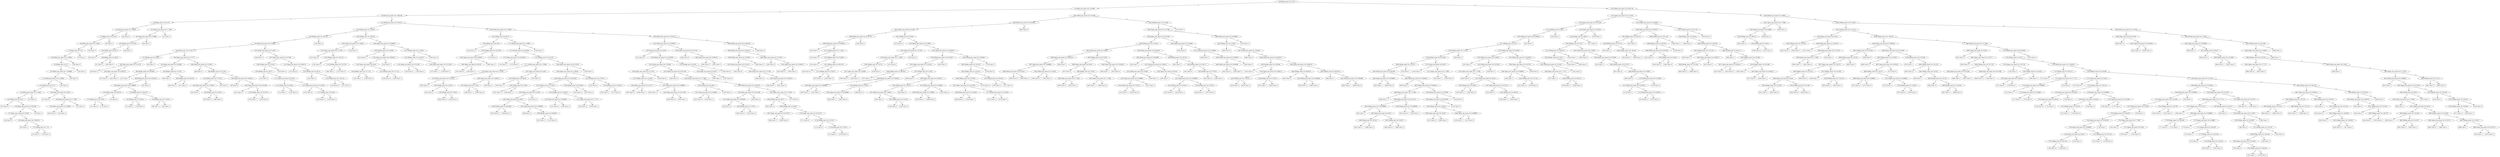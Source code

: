 digraph 1 {
    node [shape=ellipse]
    node [shape=ellipse]
    "(0) ElEdge_mean Cut=118.2" -> "(1) ElDetJ_max_mean Cut=3.47969" [label="<"]
    node [shape=ellipse]
    "(0) ElEdge_mean Cut=118.2" -> "(472) ElDetJ_min_mean Cut=0.007756" [label=">="]
    node [shape=ellipse]
    "(1) ElDetJ_max_mean Cut=3.47969" -> "(2) ElDetJ_max_mean Cut=1.962559" [label="<"]
    node [shape=ellipse]
    "(1) ElDetJ_max_mean Cut=3.47969" -> "(305) ElDetJ_max_mean Cut=3.61028" [label=">="]
    node [shape=ellipse]
    "(2) ElDetJ_max_mean Cut=1.962559" -> "(3) ElEdge_max Cut=50.175" [label="<"]
    node [shape=ellipse]
    "(2) ElDetJ_max_mean Cut=1.962559" -> "(52) ElDetJ_min_mean Cut=0.02125" [label=">="]
    node [shape=ellipse]
    "(3) ElEdge_max Cut=50.175" -> "(4) ElDetJ_max_mean Cut=1.80493" [label="<"]
    node [shape=ellipse]
    "(3) ElEdge_max Cut=50.175" -> "(41) Sigma_max_mean Cut=1.77085" [label=">="]
    node [shape=ellipse]
    "(4) ElDetJ_max_mean Cut=1.80493" -> "(5) ElEdge_max Cut=26.575" [label="<"]
    node [shape=box]
    "(4) ElDetJ_max_mean Cut=1.80493" -> "(40) Class=0 " [label=">="]
    node [shape=ellipse]
    "(5) ElEdge_max Cut=26.575" -> "(6) ElDetJ_max_mean Cut=1.6643" [label="<"]
    node [shape=box]
    "(5) ElEdge_max Cut=26.575" -> "(39) Class=2 " [label=">="]
    node [shape=ellipse]
    "(6) ElDetJ_max_mean Cut=1.6643" -> "(7) ElEdge_max Cut=16.5" [label="<"]
    node [shape=box]
    "(6) ElDetJ_max_mean Cut=1.6643" -> "(38) Class=0 " [label=">="]
    node [shape=ellipse]
    "(7) ElEdge_max Cut=16.5" -> "(8) ElDetJ_max_mean Cut=1.50855" [label="<"]
    node [shape=box]
    "(7) ElEdge_max Cut=16.5" -> "(37) Class=2 " [label=">="]
    node [shape=ellipse]
    "(8) ElDetJ_max_mean Cut=1.50855" -> "(9) ElEdge_max Cut=12" [label="<"]
    node [shape=box]
    "(8) ElDetJ_max_mean Cut=1.50855" -> "(36) Class=0 " [label=">="]
    node [shape=ellipse]
    "(9) ElEdge_max Cut=12" -> "(10) ElDetJ_max_mean Cut=1.393689" [label="<"]
    node [shape=box]
    "(9) ElEdge_max Cut=12" -> "(35) Class=2 " [label=">="]
    node [shape=ellipse]
    "(10) ElDetJ_max_mean Cut=1.393689" -> "(11) ElDetJ_max_mean Cut=1.35366" [label="<"]
    node [shape=box]
    "(10) ElDetJ_max_mean Cut=1.393689" -> "(34) Class=0 " [label=">="]
    node [shape=ellipse]
    "(11) ElDetJ_max_mean Cut=1.35366" -> "(12) ElEdge_max Cut=8.75" [label="<"]
    node [shape=box]
    "(11) ElDetJ_max_mean Cut=1.35366" -> "(33) Class=2 " [label=">="]
    node [shape=ellipse]
    "(12) ElEdge_max Cut=8.75" -> "(13) ElDetJ_max_mean Cut=1.24021" [label="<"]
    node [shape=ellipse]
    "(12) ElEdge_max Cut=8.75" -> "(26) Sigma_min_mean Cut=2e-06" [label=">="]
    node [shape=ellipse]
    "(13) ElDetJ_max_mean Cut=1.24021" -> "(14) ElEdge_max Cut=6.35" [label="<"]
    node [shape=box]
    "(13) ElDetJ_max_mean Cut=1.24021" -> "(25) Class=0 " [label=">="]
    node [shape=box]
    "(14) ElEdge_max Cut=6.35" -> "(15) Class=0 " [label="<"]
    node [shape=ellipse]
    "(14) ElEdge_max Cut=6.35" -> "(16) Sigma_min_mean Cut=0.020104" [label=">="]
    node [shape=ellipse]
    "(16) Sigma_min_mean Cut=0.020104" -> "(17) Sigma_max_mean Cut=2.0316" [label="<"]
    node [shape=box]
    "(16) Sigma_min_mean Cut=0.020104" -> "(24) Class=2 " [label=">="]
    node [shape=box]
    "(17) Sigma_max_mean Cut=2.0316" -> "(18) Class=0 " [label="<"]
    node [shape=ellipse]
    "(17) Sigma_max_mean Cut=2.0316" -> "(19) Sigma_min_mean Cut=0.000115" [label=">="]
    node [shape=box]
    "(19) Sigma_min_mean Cut=0.000115" -> "(20) Class=2 " [label="<"]
    node [shape=ellipse]
    "(19) Sigma_min_mean Cut=0.000115" -> "(21) ElEdge_max Cut=7.45" [label=">="]
    node [shape=box]
    "(21) ElEdge_max Cut=7.45" -> "(22) Class=0 " [label="<"]
    node [shape=box]
    "(21) ElEdge_max Cut=7.45" -> "(23) Class=2 " [label=">="]
    node [shape=box]
    "(26) Sigma_min_mean Cut=2e-06" -> "(27) Class=0 " [label="<"]
    node [shape=ellipse]
    "(26) Sigma_min_mean Cut=2e-06" -> "(28) Sigma_max_mean Cut=1.77085" [label=">="]
    node [shape=ellipse]
    "(28) Sigma_max_mean Cut=1.77085" -> "(29) Sigma_min_mean Cut=0.50882" [label="<"]
    node [shape=box]
    "(28) Sigma_max_mean Cut=1.77085" -> "(32) Class=2 " [label=">="]
    node [shape=box]
    "(29) Sigma_min_mean Cut=0.50882" -> "(30) Class=0 " [label="<"]
    node [shape=box]
    "(29) Sigma_min_mean Cut=0.50882" -> "(31) Class=2 " [label=">="]
    node [shape=ellipse]
    "(41) Sigma_max_mean Cut=1.77085" -> "(42) Sigma_min_mean Cut=0.50882" [label="<"]
    node [shape=box]
    "(41) Sigma_max_mean Cut=1.77085" -> "(51) Class=2 " [label=">="]
    node [shape=ellipse]
    "(42) Sigma_min_mean Cut=0.50882" -> "(43) ElEdge_max Cut=130.05" [label="<"]
    node [shape=box]
    "(42) Sigma_min_mean Cut=0.50882" -> "(50) Class=2 " [label=">="]
    node [shape=ellipse]
    "(43) ElEdge_max Cut=130.05" -> "(44) ElEdge_max Cut=80.75" [label="<"]
    node [shape=box]
    "(43) ElEdge_max Cut=130.05" -> "(49) Class=2 " [label=">="]
    node [shape=box]
    "(44) ElEdge_max Cut=80.75" -> "(45) Class=0 " [label="<"]
    node [shape=ellipse]
    "(44) ElEdge_max Cut=80.75" -> "(46) ElEdge_max Cut=94.65" [label=">="]
    node [shape=box]
    "(46) ElEdge_max Cut=94.65" -> "(47) Class=2 " [label="<"]
    node [shape=box]
    "(46) ElEdge_max Cut=94.65" -> "(48) Class=0 " [label=">="]
    node [shape=ellipse]
    "(52) ElDetJ_min_mean Cut=0.02125" -> "(53) ElEdge_mean Cut=100.691" [label="<"]
    node [shape=ellipse]
    "(52) ElDetJ_min_mean Cut=0.02125" -> "(160) ElDetJ_max_mean Cut=2.26963" [label=">="]
    node [shape=ellipse]
    "(53) ElEdge_mean Cut=100.691" -> "(54) ElEdge_mean Cut=100.321" [label="<"]
    node [shape=ellipse]
    "(53) ElEdge_mean Cut=100.691" -> "(129) ElEdge_max Cut=209.425" [label=">="]
    node [shape=ellipse]
    "(54) ElEdge_mean Cut=100.321" -> "(55) ElDetJ_max_mean Cut=3.42049" [label="<"]
    node [shape=box]
    "(54) ElEdge_mean Cut=100.321" -> "(128) Class=0 " [label=">="]
    node [shape=ellipse]
    "(55) ElDetJ_max_mean Cut=3.42049" -> "(56) ElEdge_max Cut=110.95" [label="<"]
    node [shape=ellipse]
    "(55) ElDetJ_max_mean Cut=3.42049" -> "(105) ElDetJ_max_mean Cut=3.4342" [label=">="]
    node [shape=ellipse]
    "(56) ElEdge_max Cut=110.95" -> "(57) ElEdge_max Cut=94.65" [label="<"]
    node [shape=ellipse]
    "(56) ElEdge_max Cut=110.95" -> "(64) Sigma_max_mean Cut=1.77771" [label=">="]
    node [shape=ellipse]
    "(57) ElEdge_max Cut=94.65" -> "(58) Sigma_max_mean Cut=2.01724" [label="<"]
    node [shape=box]
    "(57) ElEdge_max Cut=94.65" -> "(63) Class=0 " [label=">="]
    node [shape=box]
    "(58) Sigma_max_mean Cut=2.01724" -> "(59) Class=0 " [label="<"]
    node [shape=ellipse]
    "(58) Sigma_max_mean Cut=2.01724" -> "(60) Sigma_min_mean Cut=0.000115" [label=">="]
    node [shape=box]
    "(60) Sigma_min_mean Cut=0.000115" -> "(61) Class=0 " [label="<"]
    node [shape=box]
    "(60) Sigma_min_mean Cut=0.000115" -> "(62) Class=2 " [label=">="]
    node [shape=ellipse]
    "(64) Sigma_max_mean Cut=1.77771" -> "(65) Sigma_min_mean Cut=0.50882" [label="<"]
    node [shape=ellipse]
    "(64) Sigma_max_mean Cut=1.77771" -> "(88) ElDetJ_max_mean Cut=3.25613" [label=">="]
    node [shape=ellipse]
    "(65) Sigma_min_mean Cut=0.50882" -> "(66) ElEdge_mean Cut=65.6566" [label="<"]
    node [shape=ellipse]
    "(65) Sigma_min_mean Cut=0.50882" -> "(83) ElEdge_mean Cut=75.1021" [label=">="]
    node [shape=box]
    "(66) ElEdge_mean Cut=65.6566" -> "(67) Class=1 " [label="<"]
    node [shape=ellipse]
    "(66) ElEdge_mean Cut=65.6566" -> "(68) ElDetJ_min_mean Cut=0.020224" [label=">="]
    node [shape=ellipse]
    "(68) ElDetJ_min_mean Cut=0.020224" -> "(69) Sigma_min_mean Cut=0.008909" [label="<"]
    node [shape=box]
    "(68) ElDetJ_min_mean Cut=0.020224" -> "(82) Class=0 " [label=">="]
    node [shape=ellipse]
    "(69) Sigma_min_mean Cut=0.008909" -> "(70) ElEdge_mean Cut=86.578" [label="<"]
    node [shape=ellipse]
    "(69) Sigma_min_mean Cut=0.008909" -> "(75) ElEdge_mean Cut=86.578" [label=">="]
    node [shape=ellipse]
    "(70) ElEdge_mean Cut=86.578" -> "(71) ElEdge_max Cut=130.05" [label="<"]
    node [shape=box]
    "(70) ElEdge_mean Cut=86.578" -> "(74) Class=0 " [label=">="]
    node [shape=box]
    "(71) ElEdge_max Cut=130.05" -> "(72) Class=0 " [label="<"]
    node [shape=box]
    "(71) ElEdge_max Cut=130.05" -> "(73) Class=1 " [label=">="]
    node [shape=ellipse]
    "(75) ElEdge_mean Cut=86.578" -> "(76) ElEdge_max Cut=130.05" [label="<"]
    node [shape=ellipse]
    "(75) ElEdge_mean Cut=86.578" -> "(79) ElEdge_max Cut=178.675" [label=">="]
    node [shape=box]
    "(76) ElEdge_max Cut=130.05" -> "(77) Class=2 " [label="<"]
    node [shape=box]
    "(76) ElEdge_max Cut=130.05" -> "(78) Class=0 " [label=">="]
    node [shape=box]
    "(79) ElEdge_max Cut=178.675" -> "(80) Class=2 " [label="<"]
    node [shape=box]
    "(79) ElEdge_max Cut=178.675" -> "(81) Class=1 " [label=">="]
    node [shape=box]
    "(83) ElEdge_mean Cut=75.1021" -> "(84) Class=0 " [label="<"]
    node [shape=ellipse]
    "(83) ElEdge_mean Cut=75.1021" -> "(85) ElEdge_mean Cut=86.578" [label=">="]
    node [shape=box]
    "(85) ElEdge_mean Cut=86.578" -> "(86) Class=2 " [label="<"]
    node [shape=box]
    "(85) ElEdge_mean Cut=86.578" -> "(87) Class=0 " [label=">="]
    node [shape=box]
    "(88) ElDetJ_max_mean Cut=3.25613" -> "(89) Class=0 " [label="<"]
    node [shape=ellipse]
    "(88) ElDetJ_max_mean Cut=3.25613" -> "(90) ElEdge_max Cut=152.425" [label=">="]
    node [shape=ellipse]
    "(90) ElEdge_max Cut=152.425" -> "(91) ElEdge_mean Cut=75.1021" [label="<"]
    node [shape=ellipse]
    "(90) ElEdge_max Cut=152.425" -> "(98) Sigma_min_mean Cut=0.000115" [label=">="]
    node [shape=ellipse]
    "(91) ElEdge_mean Cut=75.1021" -> "(92) Sigma_max_mean Cut=2.28556" [label="<"]
    node [shape=box]
    "(91) ElEdge_mean Cut=75.1021" -> "(97) Class=0 " [label=">="]
    node [shape=box]
    "(92) Sigma_max_mean Cut=2.28556" -> "(93) Class=0 " [label="<"]
    node [shape=ellipse]
    "(92) Sigma_max_mean Cut=2.28556" -> "(94) ElEdge_max Cut=130.05" [label=">="]
    node [shape=box]
    "(94) ElEdge_max Cut=130.05" -> "(95) Class=2 " [label="<"]
    node [shape=box]
    "(94) ElEdge_max Cut=130.05" -> "(96) Class=0 " [label=">="]
    node [shape=box]
    "(98) Sigma_min_mean Cut=0.000115" -> "(99) Class=0 " [label="<"]
    node [shape=ellipse]
    "(98) Sigma_min_mean Cut=0.000115" -> "(100) Sigma_min_mean Cut=0.011398" [label=">="]
    node [shape=box]
    "(100) Sigma_min_mean Cut=0.011398" -> "(101) Class=2 " [label="<"]
    node [shape=ellipse]
    "(100) Sigma_min_mean Cut=0.011398" -> "(102) ElEdge_mean Cut=87.0701" [label=">="]
    node [shape=box]
    "(102) ElEdge_mean Cut=87.0701" -> "(103) Class=2 " [label="<"]
    node [shape=box]
    "(102) ElEdge_mean Cut=87.0701" -> "(104) Class=0 " [label=">="]
    node [shape=box]
    "(105) ElDetJ_max_mean Cut=3.4342" -> "(106) Class=0 " [label="<"]
    node [shape=ellipse]
    "(105) ElDetJ_max_mean Cut=3.4342" -> "(107) Sigma_max_mean Cut=2.27106" [label=">="]
    node [shape=ellipse]
    "(107) Sigma_max_mean Cut=2.27106" -> "(108) ElEdge_max Cut=110.95" [label="<"]
    node [shape=ellipse]
    "(107) Sigma_max_mean Cut=2.27106" -> "(121) Sigma_min_mean Cut=0.000115" [label=">="]
    node [shape=ellipse]
    "(108) ElEdge_max Cut=110.95" -> "(109) ElEdge_max Cut=80.75" [label="<"]
    node [shape=box]
    "(108) ElEdge_max Cut=110.95" -> "(120) Class=0 " [label=">="]
    node [shape=box]
    "(109) ElEdge_max Cut=80.75" -> "(110) Class=0 " [label="<"]
    node [shape=ellipse]
    "(109) ElEdge_max Cut=80.75" -> "(111) Sigma_min_mean Cut=9e-05" [label=">="]
    node [shape=ellipse]
    "(111) Sigma_min_mean Cut=9e-05" -> "(112) ElEdge_max Cut=94.65" [label="<"]
    node [shape=ellipse]
    "(111) Sigma_min_mean Cut=9e-05" -> "(115) Sigma_min_mean Cut=0.511283" [label=">="]
    node [shape=box]
    "(112) ElEdge_max Cut=94.65" -> "(113) Class=2 " [label="<"]
    node [shape=box]
    "(112) ElEdge_max Cut=94.65" -> "(114) Class=0 " [label=">="]
    node [shape=box]
    "(115) Sigma_min_mean Cut=0.511283" -> "(116) Class=0 " [label="<"]
    node [shape=ellipse]
    "(115) Sigma_min_mean Cut=0.511283" -> "(117) ElEdge_max Cut=94.65" [label=">="]
    node [shape=box]
    "(117) ElEdge_max Cut=94.65" -> "(118) Class=0 " [label="<"]
    node [shape=box]
    "(117) ElEdge_max Cut=94.65" -> "(119) Class=2 " [label=">="]
    node [shape=box]
    "(121) Sigma_min_mean Cut=0.000115" -> "(122) Class=0 " [label="<"]
    node [shape=ellipse]
    "(121) Sigma_min_mean Cut=0.000115" -> "(123) ElEdge_max Cut=80.75" [label=">="]
    node [shape=box]
    "(123) ElEdge_max Cut=80.75" -> "(124) Class=2 " [label="<"]
    node [shape=ellipse]
    "(123) ElEdge_max Cut=80.75" -> "(125) ElEdge_max Cut=142.125" [label=">="]
    node [shape=box]
    "(125) ElEdge_max Cut=142.125" -> "(126) Class=0 " [label="<"]
    node [shape=box]
    "(125) ElEdge_max Cut=142.125" -> "(127) Class=2 " [label=">="]
    node [shape=ellipse]
    "(129) ElEdge_max Cut=209.425" -> "(130) Sigma_max_mean Cut=2.28556" [label="<"]
    node [shape=ellipse]
    "(129) ElEdge_max Cut=209.425" -> "(139) Sigma_min_mean Cut=0.008935" [label=">="]
    node [shape=ellipse]
    "(130) Sigma_max_mean Cut=2.28556" -> "(131) Sigma_max_mean Cut=2.27106" [label="<"]
    node [shape=box]
    "(130) Sigma_max_mean Cut=2.28556" -> "(138) Class=0 " [label=">="]
    node [shape=box]
    "(131) Sigma_max_mean Cut=2.27106" -> "(132) Class=0 " [label="<"]
    node [shape=ellipse]
    "(131) Sigma_max_mean Cut=2.27106" -> "(133) ElEdge_mean Cut=101.155" [label=">="]
    node [shape=box]
    "(133) ElEdge_mean Cut=101.155" -> "(134) Class=0 " [label="<"]
    node [shape=ellipse]
    "(133) ElEdge_mean Cut=101.155" -> "(135) ElEdge_mean Cut=101.736" [label=">="]
    node [shape=box]
    "(135) ElEdge_mean Cut=101.736" -> "(136) Class=2 " [label="<"]
    node [shape=box]
    "(135) ElEdge_mean Cut=101.736" -> "(137) Class=0 " [label=">="]
    node [shape=ellipse]
    "(139) Sigma_min_mean Cut=0.008935" -> "(140) ElEdge_mean Cut=116.862" [label="<"]
    node [shape=ellipse]
    "(139) Sigma_min_mean Cut=0.008935" -> "(151) ElEdge_mean Cut=116.862" [label=">="]
    node [shape=box]
    "(140) ElEdge_mean Cut=116.862" -> "(141) Class=0 " [label="<"]
    node [shape=ellipse]
    "(140) ElEdge_mean Cut=116.862" -> "(142) Sigma_min_mean Cut=0.000203" [label=">="]
    node [shape=ellipse]
    "(142) Sigma_min_mean Cut=0.000203" -> "(143) Sigma_min_mean Cut=9e-05" [label="<"]
    node [shape=box]
    "(142) Sigma_min_mean Cut=0.000203" -> "(150) Class=2 " [label=">="]
    node [shape=ellipse]
    "(143) Sigma_min_mean Cut=9e-05" -> "(144) ElEdge_mean Cut=117.215" [label="<"]
    node [shape=ellipse]
    "(143) Sigma_min_mean Cut=9e-05" -> "(147) ElEdge_mean Cut=117.215" [label=">="]
    node [shape=box]
    "(144) ElEdge_mean Cut=117.215" -> "(145) Class=1 " [label="<"]
    node [shape=box]
    "(144) ElEdge_mean Cut=117.215" -> "(146) Class=0 " [label=">="]
    node [shape=box]
    "(147) ElEdge_mean Cut=117.215" -> "(148) Class=0 " [label="<"]
    node [shape=box]
    "(147) ElEdge_mean Cut=117.215" -> "(149) Class=2 " [label=">="]
    node [shape=ellipse]
    "(151) ElEdge_mean Cut=116.862" -> "(152) ElEdge_mean Cut=116.576" [label="<"]
    node [shape=box]
    "(151) ElEdge_mean Cut=116.862" -> "(159) Class=0 " [label=">="]
    node [shape=ellipse]
    "(152) ElEdge_mean Cut=116.576" -> "(153) Sigma_min_mean Cut=0.511283" [label="<"]
    node [shape=ellipse]
    "(152) ElEdge_mean Cut=116.576" -> "(156) Sigma_min_mean Cut=0.511283" [label=">="]
    node [shape=box]
    "(153) Sigma_min_mean Cut=0.511283" -> "(154) Class=0 " [label="<"]
    node [shape=box]
    "(153) Sigma_min_mean Cut=0.511283" -> "(155) Class=1 " [label=">="]
    node [shape=box]
    "(156) Sigma_min_mean Cut=0.511283" -> "(157) Class=1 " [label="<"]
    node [shape=box]
    "(156) Sigma_min_mean Cut=0.511283" -> "(158) Class=0 " [label=">="]
    node [shape=ellipse]
    "(160) ElDetJ_max_mean Cut=2.26963" -> "(161) ElEdge_max Cut=80.75" [label="<"]
    node [shape=ellipse]
    "(160) ElDetJ_max_mean Cut=2.26963" -> "(230) ElDetJ_min_mean Cut=0.031221" [label=">="]
    node [shape=ellipse]
    "(161) ElEdge_max Cut=80.75" -> "(162) ElEdge_max Cut=58.8" [label="<"]
    node [shape=ellipse]
    "(161) ElEdge_max Cut=80.75" -> "(171) ElDetJ_max_mean Cut=2.24891" [label=">="]
    node [shape=box]
    "(162) ElEdge_max Cut=58.8" -> "(163) Class=0 " [label="<"]
    node [shape=ellipse]
    "(162) ElEdge_max Cut=58.8" -> "(164) ElEdge_mean Cut=34.3194" [label=">="]
    node [shape=ellipse]
    "(164) ElEdge_mean Cut=34.3194" -> "(165) Sigma_min_mean Cut=0.000203" [label="<"]
    node [shape=box]
    "(164) ElEdge_mean Cut=34.3194" -> "(170) Class=0 " [label=">="]
    node [shape=ellipse]
    "(165) Sigma_min_mean Cut=0.000203" -> "(166) Sigma_min_mean Cut=9e-05" [label="<"]
    node [shape=box]
    "(165) Sigma_min_mean Cut=0.000203" -> "(169) Class=0 " [label=">="]
    node [shape=box]
    "(166) Sigma_min_mean Cut=9e-05" -> "(167) Class=0 " [label="<"]
    node [shape=box]
    "(166) Sigma_min_mean Cut=9e-05" -> "(168) Class=2 " [label=">="]
    node [shape=ellipse]
    "(171) ElDetJ_max_mean Cut=2.24891" -> "(172) ElEdge_mean Cut=46.1684" [label="<"]
    node [shape=box]
    "(171) ElDetJ_max_mean Cut=2.24891" -> "(229) Class=2 " [label=">="]
    node [shape=ellipse]
    "(172) ElEdge_mean Cut=46.1684" -> "(173) Sigma_min_mean Cut=0.020104" [label="<"]
    node [shape=ellipse]
    "(172) ElEdge_mean Cut=46.1684" -> "(176) ElEdge_max Cut=152.425" [label=">="]
    node [shape=box]
    "(173) Sigma_min_mean Cut=0.020104" -> "(174) Class=2 " [label="<"]
    node [shape=box]
    "(173) Sigma_min_mean Cut=0.020104" -> "(175) Class=0 " [label=">="]
    node [shape=ellipse]
    "(176) ElEdge_max Cut=152.425" -> "(177) ElDetJ_max_mean Cut=2.13463" [label="<"]
    node [shape=ellipse]
    "(176) ElEdge_max Cut=152.425" -> "(198) Sigma_min_mean Cut=0.511283" [label=">="]
    node [shape=ellipse]
    "(177) ElDetJ_max_mean Cut=2.13463" -> "(178) Sigma_max_mean Cut=2.27106" [label="<"]
    node [shape=ellipse]
    "(177) ElDetJ_max_mean Cut=2.13463" -> "(191) Sigma_min_mean Cut=2e-06" [label=">="]
    node [shape=ellipse]
    "(178) Sigma_max_mean Cut=2.27106" -> "(179) Sigma_min_mean Cut=0.511283" [label="<"]
    node [shape=ellipse]
    "(178) Sigma_max_mean Cut=2.27106" -> "(186) Sigma_min_mean Cut=0.000115" [label=">="]
    node [shape=box]
    "(179) Sigma_min_mean Cut=0.511283" -> "(180) Class=0 " [label="<"]
    node [shape=ellipse]
    "(179) Sigma_min_mean Cut=0.511283" -> "(181) ElEdge_max Cut=110.95" [label=">="]
    node [shape=box]
    "(181) ElEdge_max Cut=110.95" -> "(182) Class=2 " [label="<"]
    node [shape=ellipse]
    "(181) ElEdge_max Cut=110.95" -> "(183) ElEdge_max Cut=130.05" [label=">="]
    node [shape=box]
    "(183) ElEdge_max Cut=130.05" -> "(184) Class=0 " [label="<"]
    node [shape=box]
    "(183) ElEdge_max Cut=130.05" -> "(185) Class=2 " [label=">="]
    node [shape=ellipse]
    "(186) Sigma_min_mean Cut=0.000115" -> "(187) ElEdge_max Cut=110.95" [label="<"]
    node [shape=box]
    "(186) Sigma_min_mean Cut=0.000115" -> "(190) Class=2 " [label=">="]
    node [shape=box]
    "(187) ElEdge_max Cut=110.95" -> "(188) Class=2 " [label="<"]
    node [shape=box]
    "(187) ElEdge_max Cut=110.95" -> "(189) Class=0 " [label=">="]
    node [shape=ellipse]
    "(191) Sigma_min_mean Cut=2e-06" -> "(192) ElEdge_max Cut=94.65" [label="<"]
    node [shape=box]
    "(191) Sigma_min_mean Cut=2e-06" -> "(197) Class=0 " [label=">="]
    node [shape=box]
    "(192) ElEdge_max Cut=94.65" -> "(193) Class=2 " [label="<"]
    node [shape=ellipse]
    "(192) ElEdge_max Cut=94.65" -> "(194) ElEdge_max Cut=130.05" [label=">="]
    node [shape=box]
    "(194) ElEdge_max Cut=130.05" -> "(195) Class=0 " [label="<"]
    node [shape=box]
    "(194) ElEdge_max Cut=130.05" -> "(196) Class=2 " [label=">="]
    node [shape=ellipse]
    "(198) Sigma_min_mean Cut=0.511283" -> "(199) Sigma_max_mean Cut=2.28556" [label="<"]
    node [shape=box]
    "(198) Sigma_min_mean Cut=0.511283" -> "(228) Class=0 " [label=">="]
    node [shape=ellipse]
    "(199) Sigma_max_mean Cut=2.28556" -> "(200) Sigma_min_mean Cut=0.020104" [label="<"]
    node [shape=ellipse]
    "(199) Sigma_max_mean Cut=2.28556" -> "(223) ElEdge_max Cut=178.675" [label=">="]
    node [shape=ellipse]
    "(200) Sigma_min_mean Cut=0.020104" -> "(201) ElEdge_max Cut=178.675" [label="<"]
    node [shape=ellipse]
    "(200) Sigma_min_mean Cut=0.020104" -> "(220) ElEdge_mean Cut=84.8428" [label=">="]
    node [shape=ellipse]
    "(201) ElEdge_max Cut=178.675" -> "(202) Sigma_max_mean Cut=2.0316" [label="<"]
    node [shape=ellipse]
    "(201) ElEdge_max Cut=178.675" -> "(213) ElEdge_max Cut=209.425" [label=">="]
    node [shape=ellipse]
    "(202) Sigma_max_mean Cut=2.0316" -> "(203) Sigma_min_mean Cut=9e-05" [label="<"]
    node [shape=box]
    "(202) Sigma_max_mean Cut=2.0316" -> "(212) Class=2 " [label=">="]
    node [shape=ellipse]
    "(203) Sigma_min_mean Cut=9e-05" -> "(204) ElEdge_mean Cut=84.8428" [label="<"]
    node [shape=ellipse]
    "(203) Sigma_min_mean Cut=9e-05" -> "(207) Sigma_min_mean Cut=0.008909" [label=">="]
    node [shape=box]
    "(204) ElEdge_mean Cut=84.8428" -> "(205) Class=0 " [label="<"]
    node [shape=box]
    "(204) ElEdge_mean Cut=84.8428" -> "(206) Class=2 " [label=">="]
    node [shape=box]
    "(207) Sigma_min_mean Cut=0.008909" -> "(208) Class=2 " [label="<"]
    node [shape=ellipse]
    "(207) Sigma_min_mean Cut=0.008909" -> "(209) ElEdge_mean Cut=84.8428" [label=">="]
    node [shape=box]
    "(209) ElEdge_mean Cut=84.8428" -> "(210) Class=2 " [label="<"]
    node [shape=box]
    "(209) ElEdge_mean Cut=84.8428" -> "(211) Class=0 " [label=">="]
    node [shape=ellipse]
    "(213) ElEdge_max Cut=209.425" -> "(214) Sigma_min_mean Cut=0.008935" [label="<"]
    node [shape=ellipse]
    "(213) ElEdge_max Cut=209.425" -> "(217) Sigma_max_mean Cut=1.77771" [label=">="]
    node [shape=box]
    "(214) Sigma_min_mean Cut=0.008935" -> "(215) Class=0 " [label="<"]
    node [shape=box]
    "(214) Sigma_min_mean Cut=0.008935" -> "(216) Class=2 " [label=">="]
    node [shape=box]
    "(217) Sigma_max_mean Cut=1.77771" -> "(218) Class=0 " [label="<"]
    node [shape=box]
    "(217) Sigma_max_mean Cut=1.77771" -> "(219) Class=2 " [label=">="]
    node [shape=box]
    "(220) ElEdge_mean Cut=84.8428" -> "(221) Class=0 " [label="<"]
    node [shape=box]
    "(220) ElEdge_mean Cut=84.8428" -> "(222) Class=2 " [label=">="]
    node [shape=box]
    "(223) ElEdge_max Cut=178.675" -> "(224) Class=0 " [label="<"]
    node [shape=ellipse]
    "(223) ElEdge_max Cut=178.675" -> "(225) ElEdge_max Cut=209.425" [label=">="]
    node [shape=box]
    "(225) ElEdge_max Cut=209.425" -> "(226) Class=2 " [label="<"]
    node [shape=box]
    "(225) ElEdge_max Cut=209.425" -> "(227) Class=0 " [label=">="]
    node [shape=ellipse]
    "(230) ElDetJ_min_mean Cut=0.031221" -> "(231) ElDetJ_min_mean Cut=0.030562" [label="<"]
    node [shape=ellipse]
    "(230) ElDetJ_min_mean Cut=0.031221" -> "(288) ElDetJ_min_mean Cut=0.042346" [label=">="]
    node [shape=ellipse]
    "(231) ElDetJ_min_mean Cut=0.030562" -> "(232) Sigma_min_mean Cut=2e-06" [label="<"]
    node [shape=ellipse]
    "(231) ElDetJ_min_mean Cut=0.030562" -> "(283) Sigma_max_mean Cut=2.01724" [label=">="]
    node [shape=box]
    "(232) Sigma_min_mean Cut=2e-06" -> "(233) Class=0 " [label="<"]
    node [shape=ellipse]
    "(232) Sigma_min_mean Cut=2e-06" -> "(234) ElDetJ_min_mean Cut=0.027096" [label=">="]
    node [shape=ellipse]
    "(234) ElDetJ_min_mean Cut=0.027096" -> "(235) ElDetJ_max_mean Cut=2.87858" [label="<"]
    node [shape=ellipse]
    "(234) ElDetJ_min_mean Cut=0.027096" -> "(278) ElEdge_max Cut=68.9" [label=">="]
    node [shape=ellipse]
    "(235) ElDetJ_max_mean Cut=2.87858" -> "(236) Sigma_max_mean Cut=2.27106" [label="<"]
    node [shape=ellipse]
    "(235) ElDetJ_max_mean Cut=2.87858" -> "(247) ElDetJ_min_mean Cut=0.021799" [label=">="]
    node [shape=ellipse]
    "(236) Sigma_max_mean Cut=2.27106" -> "(237) ElEdge_mean Cut=115.995" [label="<"]
    node [shape=box]
    "(236) Sigma_max_mean Cut=2.27106" -> "(246) Class=0 " [label=">="]
    node [shape=ellipse]
    "(237) ElEdge_mean Cut=115.995" -> "(238) Sigma_max_mean Cut=2.01717" [label="<"]
    node [shape=ellipse]
    "(237) ElEdge_mean Cut=115.995" -> "(241) Sigma_min_mean Cut=0.008909" [label=">="]
    node [shape=box]
    "(238) Sigma_max_mean Cut=2.01717" -> "(239) Class=0 " [label="<"]
    node [shape=box]
    "(238) Sigma_max_mean Cut=2.01717" -> "(240) Class=1 " [label=">="]
    node [shape=box]
    "(241) Sigma_min_mean Cut=0.008909" -> "(242) Class=1 " [label="<"]
    node [shape=ellipse]
    "(241) Sigma_min_mean Cut=0.008909" -> "(243) Sigma_min_mean Cut=0.511283" [label=">="]
    node [shape=box]
    "(243) Sigma_min_mean Cut=0.511283" -> "(244) Class=0 " [label="<"]
    node [shape=box]
    "(243) Sigma_min_mean Cut=0.511283" -> "(245) Class=1 " [label=">="]
    node [shape=box]
    "(247) ElDetJ_min_mean Cut=0.021799" -> "(248) Class=0 " [label="<"]
    node [shape=ellipse]
    "(247) ElDetJ_min_mean Cut=0.021799" -> "(249) Sigma_max_mean Cut=1.77085" [label=">="]
    node [shape=ellipse]
    "(249) Sigma_max_mean Cut=1.77085" -> "(250) ElEdge_max Cut=68.9" [label="<"]
    node [shape=ellipse]
    "(249) Sigma_max_mean Cut=1.77085" -> "(255) ElDetJ_min_mean Cut=0.023574" [label=">="]
    node [shape=ellipse]
    "(250) ElEdge_max Cut=68.9" -> "(251) Sigma_min_mean Cut=0.50882" [label="<"]
    node [shape=box]
    "(250) ElEdge_max Cut=68.9" -> "(254) Class=0 " [label=">="]
    node [shape=box]
    "(251) Sigma_min_mean Cut=0.50882" -> "(252) Class=0 " [label="<"]
    node [shape=box]
    "(251) Sigma_min_mean Cut=0.50882" -> "(253) Class=2 " [label=">="]
    node [shape=ellipse]
    "(255) ElDetJ_min_mean Cut=0.023574" -> "(256) Sigma_min_mean Cut=0.011398" [label="<"]
    node [shape=ellipse]
    "(255) ElDetJ_min_mean Cut=0.023574" -> "(263) Sigma_max_mean Cut=2.27106" [label=">="]
    node [shape=ellipse]
    "(256) Sigma_min_mean Cut=0.011398" -> "(257) Sigma_min_mean Cut=0.000203" [label="<"]
    node [shape=box]
    "(256) Sigma_min_mean Cut=0.011398" -> "(262) Class=0 " [label=">="]
    node [shape=box]
    "(257) Sigma_min_mean Cut=0.000203" -> "(258) Class=0 " [label="<"]
    node [shape=ellipse]
    "(257) Sigma_min_mean Cut=0.000203" -> "(259) ElEdge_max Cut=178.675" [label=">="]
    node [shape=box]
    "(259) ElEdge_max Cut=178.675" -> "(260) Class=0 " [label="<"]
    node [shape=box]
    "(259) ElEdge_max Cut=178.675" -> "(261) Class=2 " [label=">="]
    node [shape=ellipse]
    "(263) Sigma_max_mean Cut=2.27106" -> "(264) ElEdge_max Cut=80.75" [label="<"]
    node [shape=box]
    "(263) Sigma_max_mean Cut=2.27106" -> "(277) Class=0 " [label=">="]
    node [shape=box]
    "(264) ElEdge_max Cut=80.75" -> "(265) Class=0 " [label="<"]
    node [shape=ellipse]
    "(264) ElEdge_max Cut=80.75" -> "(266) ElEdge_max Cut=94.65" [label=">="]
    node [shape=ellipse]
    "(266) ElEdge_max Cut=94.65" -> "(267) Sigma_min_mean Cut=0.011372" [label="<"]
    node [shape=ellipse]
    "(266) ElEdge_max Cut=94.65" -> "(270) Sigma_min_mean Cut=0.011372" [label=">="]
    node [shape=box]
    "(267) Sigma_min_mean Cut=0.011372" -> "(268) Class=2 " [label="<"]
    node [shape=box]
    "(267) Sigma_min_mean Cut=0.011372" -> "(269) Class=0 " [label=">="]
    node [shape=box]
    "(270) Sigma_min_mean Cut=0.011372" -> "(271) Class=0 " [label="<"]
    node [shape=ellipse]
    "(270) Sigma_min_mean Cut=0.011372" -> "(272) ElEdge_max Cut=152.425" [label=">="]
    node [shape=box]
    "(272) ElEdge_max Cut=152.425" -> "(273) Class=0 " [label="<"]
    node [shape=ellipse]
    "(272) ElEdge_max Cut=152.425" -> "(274) ElEdge_max Cut=178.675" [label=">="]
    node [shape=box]
    "(274) ElEdge_max Cut=178.675" -> "(275) Class=1 " [label="<"]
    node [shape=box]
    "(274) ElEdge_max Cut=178.675" -> "(276) Class=0 " [label=">="]
    node [shape=ellipse]
    "(278) ElEdge_max Cut=68.9" -> "(279) Sigma_min_mean Cut=9e-05" [label="<"]
    node [shape=box]
    "(278) ElEdge_max Cut=68.9" -> "(282) Class=0 " [label=">="]
    node [shape=box]
    "(279) Sigma_min_mean Cut=9e-05" -> "(280) Class=2 " [label="<"]
    node [shape=box]
    "(279) Sigma_min_mean Cut=9e-05" -> "(281) Class=0 " [label=">="]
    node [shape=box]
    "(283) Sigma_max_mean Cut=2.01724" -> "(284) Class=0 " [label="<"]
    node [shape=ellipse]
    "(283) Sigma_max_mean Cut=2.01724" -> "(285) Sigma_min_mean Cut=0.000115" [label=">="]
    node [shape=box]
    "(285) Sigma_min_mean Cut=0.000115" -> "(286) Class=0 " [label="<"]
    node [shape=box]
    "(285) Sigma_min_mean Cut=0.000115" -> "(287) Class=2 " [label=">="]
    node [shape=ellipse]
    "(288) ElDetJ_min_mean Cut=0.042346" -> "(289) ElDetJ_min_mean Cut=0.041416" [label="<"]
    node [shape=box]
    "(288) ElDetJ_min_mean Cut=0.042346" -> "(304) Class=0 " [label=">="]
    node [shape=ellipse]
    "(289) ElDetJ_min_mean Cut=0.041416" -> "(290) ElDetJ_max_mean Cut=2.67848" [label="<"]
    node [shape=ellipse]
    "(289) ElDetJ_min_mean Cut=0.041416" -> "(299) Sigma_max_mean Cut=2.27106" [label=">="]
    node [shape=ellipse]
    "(290) ElDetJ_max_mean Cut=2.67848" -> "(291) ElDetJ_max_mean Cut=2.61124" [label="<"]
    node [shape=box]
    "(290) ElDetJ_max_mean Cut=2.67848" -> "(298) Class=0 " [label=">="]
    node [shape=box]
    "(291) ElDetJ_max_mean Cut=2.61124" -> "(292) Class=0 " [label="<"]
    node [shape=ellipse]
    "(291) ElDetJ_max_mean Cut=2.61124" -> "(293) Sigma_max_mean Cut=2.27106" [label=">="]
    node [shape=box]
    "(293) Sigma_max_mean Cut=2.27106" -> "(294) Class=0 " [label="<"]
    node [shape=ellipse]
    "(293) Sigma_max_mean Cut=2.27106" -> "(295) Sigma_min_mean Cut=0.000115" [label=">="]
    node [shape=box]
    "(295) Sigma_min_mean Cut=0.000115" -> "(296) Class=0 " [label="<"]
    node [shape=box]
    "(295) Sigma_min_mean Cut=0.000115" -> "(297) Class=2 " [label=">="]
    node [shape=box]
    "(299) Sigma_max_mean Cut=2.27106" -> "(300) Class=0 " [label="<"]
    node [shape=ellipse]
    "(299) Sigma_max_mean Cut=2.27106" -> "(301) Sigma_min_mean Cut=0.000115" [label=">="]
    node [shape=box]
    "(301) Sigma_min_mean Cut=0.000115" -> "(302) Class=0 " [label="<"]
    node [shape=box]
    "(301) Sigma_min_mean Cut=0.000115" -> "(303) Class=2 " [label=">="]
    node [shape=ellipse]
    "(305) ElDetJ_max_mean Cut=3.61028" -> "(306) ElDetJ_min_mean Cut=0.015816" [label="<"]
    node [shape=ellipse]
    "(305) ElDetJ_max_mean Cut=3.61028" -> "(381) ElEdge_mean Cut=114.248" [label=">="]
    node [shape=ellipse]
    "(306) ElDetJ_min_mean Cut=0.015816" -> "(307) Sigma_min_mean Cut=2e-06" [label="<"]
    node [shape=box]
    "(306) ElDetJ_min_mean Cut=0.015816" -> "(380) Class=0 " [label=">="]
    node [shape=ellipse]
    "(307) Sigma_min_mean Cut=2e-06" -> "(308) ElDetJ_min_mean Cut=0.011736" [label="<"]
    node [shape=ellipse]
    "(307) Sigma_min_mean Cut=2e-06" -> "(321) ElEdge_max Cut=94.65" [label=">="]
    node [shape=ellipse]
    "(308) ElDetJ_min_mean Cut=0.011736" -> "(309) ElDetJ_min_mean Cut=0.009245" [label="<"]
    node [shape=box]
    "(308) ElDetJ_min_mean Cut=0.011736" -> "(320) Class=2 " [label=">="]
    node [shape=box]
    "(309) ElDetJ_min_mean Cut=0.009245" -> "(310) Class=2 " [label="<"]
    node [shape=ellipse]
    "(309) ElDetJ_min_mean Cut=0.009245" -> "(311) ElEdge_mean Cut=71.5545" [label=">="]
    node [shape=box]
    "(311) ElEdge_mean Cut=71.5545" -> "(312) Class=0 " [label="<"]
    node [shape=ellipse]
    "(311) ElEdge_mean Cut=71.5545" -> "(313) ElEdge_mean Cut=79.2039" [label=">="]
    node [shape=box]
    "(313) ElEdge_mean Cut=79.2039" -> "(314) Class=2 " [label="<"]
    node [shape=ellipse]
    "(313) ElEdge_mean Cut=79.2039" -> "(315) ElEdge_mean Cut=89.5101" [label=">="]
    node [shape=box]
    "(315) ElEdge_mean Cut=89.5101" -> "(316) Class=0 " [label="<"]
    node [shape=ellipse]
    "(315) ElEdge_mean Cut=89.5101" -> "(317) ElEdge_max Cut=178.675" [label=">="]
    node [shape=box]
    "(317) ElEdge_max Cut=178.675" -> "(318) Class=2 " [label="<"]
    node [shape=box]
    "(317) ElEdge_max Cut=178.675" -> "(319) Class=0 " [label=">="]
    node [shape=box]
    "(321) ElEdge_max Cut=94.65" -> "(322) Class=0 " [label="<"]
    node [shape=ellipse]
    "(321) ElEdge_max Cut=94.65" -> "(323) ElDetJ_max_mean Cut=3.50901" [label=">="]
    node [shape=ellipse]
    "(323) ElDetJ_max_mean Cut=3.50901" -> "(324) Sigma_max_mean Cut=2.27106" [label="<"]
    node [shape=ellipse]
    "(323) ElDetJ_max_mean Cut=3.50901" -> "(333) Sigma_min_mean Cut=0.020104" [label=">="]
    node [shape=ellipse]
    "(324) Sigma_max_mean Cut=2.27106" -> "(325) Sigma_max_mean Cut=1.77085" [label="<"]
    node [shape=box]
    "(324) Sigma_max_mean Cut=2.27106" -> "(332) Class=2 " [label=">="]
    node [shape=ellipse]
    "(325) Sigma_max_mean Cut=1.77085" -> "(326) ElEdge_max Cut=121.25" [label="<"]
    node [shape=box]
    "(325) Sigma_max_mean Cut=1.77085" -> "(331) Class=0 " [label=">="]
    node [shape=ellipse]
    "(326) ElEdge_max Cut=121.25" -> "(327) Sigma_min_mean Cut=0.50882" [label="<"]
    node [shape=box]
    "(326) ElEdge_max Cut=121.25" -> "(330) Class=2 " [label=">="]
    node [shape=box]
    "(327) Sigma_min_mean Cut=0.50882" -> "(328) Class=0 " [label="<"]
    node [shape=box]
    "(327) Sigma_min_mean Cut=0.50882" -> "(329) Class=2 " [label=">="]
    node [shape=ellipse]
    "(333) Sigma_min_mean Cut=0.020104" -> "(334) ElDetJ_min_mean Cut=0.012657" [label="<"]
    node [shape=ellipse]
    "(333) Sigma_min_mean Cut=0.020104" -> "(363) ElDetJ_max_mean Cut=3.60244" [label=">="]
    node [shape=ellipse]
    "(334) ElDetJ_min_mean Cut=0.012657" -> "(335) Sigma_max_mean Cut=2.03153" [label="<"]
    node [shape=box]
    "(334) ElDetJ_min_mean Cut=0.012657" -> "(362) Class=0 " [label=">="]
    node [shape=ellipse]
    "(335) Sigma_max_mean Cut=2.03153" -> "(336) ElEdge_mean Cut=66.8197" [label="<"]
    node [shape=ellipse]
    "(335) Sigma_max_mean Cut=2.03153" -> "(347) ElEdge_max Cut=110.95" [label=">="]
    node [shape=box]
    "(336) ElEdge_mean Cut=66.8197" -> "(337) Class=2 " [label="<"]
    node [shape=ellipse]
    "(336) ElEdge_mean Cut=66.8197" -> "(338) ElDetJ_min_mean Cut=0.009245" [label=">="]
    node [shape=ellipse]
    "(338) ElDetJ_min_mean Cut=0.009245" -> "(339) Sigma_min_mean Cut=0.008909" [label="<"]
    node [shape=ellipse]
    "(338) ElDetJ_min_mean Cut=0.009245" -> "(342) ElEdge_max Cut=110.95" [label=">="]
    node [shape=box]
    "(339) Sigma_min_mean Cut=0.008909" -> "(340) Class=0 " [label="<"]
    node [shape=box]
    "(339) Sigma_min_mean Cut=0.008909" -> "(341) Class=2 " [label=">="]
    node [shape=ellipse]
    "(342) ElEdge_max Cut=110.95" -> "(343) Sigma_min_mean Cut=0.008909" [label="<"]
    node [shape=box]
    "(342) ElEdge_max Cut=110.95" -> "(346) Class=0 " [label=">="]
    node [shape=box]
    "(343) Sigma_min_mean Cut=0.008909" -> "(344) Class=1 " [label="<"]
    node [shape=box]
    "(343) Sigma_min_mean Cut=0.008909" -> "(345) Class=0 " [label=">="]
    node [shape=box]
    "(347) ElEdge_max Cut=110.95" -> "(348) Class=0 " [label="<"]
    node [shape=ellipse]
    "(347) ElEdge_max Cut=110.95" -> "(349) Sigma_min_mean Cut=0.000115" [label=">="]
    node [shape=ellipse]
    "(349) Sigma_min_mean Cut=0.000115" -> "(350) ElEdge_max Cut=178.675" [label="<"]
    node [shape=ellipse]
    "(349) Sigma_min_mean Cut=0.000115" -> "(357) ElDetJ_min_mean Cut=0.010867" [label=">="]
    node [shape=ellipse]
    "(350) ElEdge_max Cut=178.675" -> "(351) ElDetJ_max_mean Cut=3.56974" [label="<"]
    node [shape=box]
    "(350) ElEdge_max Cut=178.675" -> "(356) Class=0 " [label=">="]
    node [shape=box]
    "(351) ElDetJ_max_mean Cut=3.56974" -> "(352) Class=2 " [label="<"]
    node [shape=ellipse]
    "(351) ElDetJ_max_mean Cut=3.56974" -> "(353) ElEdge_max Cut=152.425" [label=">="]
    node [shape=box]
    "(353) ElEdge_max Cut=152.425" -> "(354) Class=0 " [label="<"]
    node [shape=box]
    "(353) ElEdge_max Cut=152.425" -> "(355) Class=2 " [label=">="]
    node [shape=ellipse]
    "(357) ElDetJ_min_mean Cut=0.010867" -> "(358) ElDetJ_max_mean Cut=3.59808" [label="<"]
    node [shape=box]
    "(357) ElDetJ_min_mean Cut=0.010867" -> "(361) Class=0 " [label=">="]
    node [shape=box]
    "(358) ElDetJ_max_mean Cut=3.59808" -> "(359) Class=2 " [label="<"]
    node [shape=box]
    "(358) ElDetJ_max_mean Cut=3.59808" -> "(360) Class=0 " [label=">="]
    node [shape=ellipse]
    "(363) ElDetJ_max_mean Cut=3.60244" -> "(364) ElEdge_mean Cut=103.415" [label="<"]
    node [shape=box]
    "(363) ElDetJ_max_mean Cut=3.60244" -> "(379) Class=2 " [label=">="]
    node [shape=ellipse]
    "(364) ElEdge_mean Cut=103.415" -> "(365) ElEdge_max Cut=152.425" [label="<"]
    node [shape=box]
    "(364) ElEdge_mean Cut=103.415" -> "(378) Class=0 " [label=">="]
    node [shape=ellipse]
    "(365) ElEdge_max Cut=152.425" -> "(366) ElEdge_mean Cut=79.2039" [label="<"]
    node [shape=ellipse]
    "(365) ElEdge_max Cut=152.425" -> "(375) ElEdge_mean Cut=90.8255" [label=">="]
    node [shape=ellipse]
    "(366) ElEdge_mean Cut=79.2039" -> "(367) Sigma_min_mean Cut=0.511283" [label="<"]
    node [shape=box]
    "(366) ElEdge_mean Cut=79.2039" -> "(374) Class=0 " [label=">="]
    node [shape=ellipse]
    "(367) Sigma_min_mean Cut=0.511283" -> "(368) ElDetJ_max_mean Cut=3.56613" [label="<"]
    node [shape=ellipse]
    "(367) Sigma_min_mean Cut=0.511283" -> "(371) ElDetJ_max_mean Cut=3.54756" [label=">="]
    node [shape=box]
    "(368) ElDetJ_max_mean Cut=3.56613" -> "(369) Class=0 " [label="<"]
    node [shape=box]
    "(368) ElDetJ_max_mean Cut=3.56613" -> "(370) Class=1 " [label=">="]
    node [shape=box]
    "(371) ElDetJ_max_mean Cut=3.54756" -> "(372) Class=2 " [label="<"]
    node [shape=box]
    "(371) ElDetJ_max_mean Cut=3.54756" -> "(373) Class=0 " [label=">="]
    node [shape=box]
    "(375) ElEdge_mean Cut=90.8255" -> "(376) Class=2 " [label="<"]
    node [shape=box]
    "(375) ElEdge_mean Cut=90.8255" -> "(377) Class=0 " [label=">="]
    node [shape=ellipse]
    "(381) ElEdge_mean Cut=114.248" -> "(382) Sigma_max_mean Cut=2.27106" [label="<"]
    node [shape=box]
    "(381) ElEdge_mean Cut=114.248" -> "(471) Class=2 " [label=">="]
    node [shape=ellipse]
    "(382) Sigma_max_mean Cut=2.27106" -> "(383) Sigma_min_mean Cut=0.511283" [label="<"]
    node [shape=ellipse]
    "(382) Sigma_max_mean Cut=2.27106" -> "(444) ElDetJ_min_mean Cut=0.008685" [label=">="]
    node [shape=ellipse]
    "(383) Sigma_min_mean Cut=0.511283" -> "(384) ElEdge_max Cut=152.425" [label="<"]
    node [shape=ellipse]
    "(383) Sigma_min_mean Cut=0.511283" -> "(435) ElDetJ_max_mean Cut=3.61656" [label=">="]
    node [shape=ellipse]
    "(384) ElEdge_max Cut=152.425" -> "(385) ElDetJ_max_mean Cut=3.65667" [label="<"]
    node [shape=ellipse]
    "(384) ElEdge_max Cut=152.425" -> "(408) Sigma_min_mean Cut=0.020104" [label=">="]
    node [shape=ellipse]
    "(385) ElDetJ_max_mean Cut=3.65667" -> "(386) Sigma_min_mean Cut=0.020104" [label="<"]
    node [shape=ellipse]
    "(385) ElDetJ_max_mean Cut=3.65667" -> "(395) ElEdge_mean Cut=91.2429" [label=">="]
    node [shape=ellipse]
    "(386) Sigma_min_mean Cut=0.020104" -> "(387) Sigma_min_mean Cut=0.008909" [label="<"]
    node [shape=box]
    "(386) Sigma_min_mean Cut=0.020104" -> "(394) Class=1 " [label=">="]
    node [shape=ellipse]
    "(387) Sigma_min_mean Cut=0.008909" -> "(388) ElDetJ_max_mean Cut=3.62518" [label="<"]
    node [shape=ellipse]
    "(387) Sigma_min_mean Cut=0.008909" -> "(391) ElDetJ_max_mean Cut=3.62518" [label=">="]
    node [shape=box]
    "(388) ElDetJ_max_mean Cut=3.62518" -> "(389) Class=0 " [label="<"]
    node [shape=box]
    "(388) ElDetJ_max_mean Cut=3.62518" -> "(390) Class=2 " [label=">="]
    node [shape=box]
    "(391) ElDetJ_max_mean Cut=3.62518" -> "(392) Class=2 " [label="<"]
    node [shape=box]
    "(391) ElDetJ_max_mean Cut=3.62518" -> "(393) Class=0 " [label=">="]
    node [shape=ellipse]
    "(395) ElEdge_mean Cut=91.2429" -> "(396) Sigma_min_mean Cut=9e-05" [label="<"]
    node [shape=ellipse]
    "(395) ElEdge_mean Cut=91.2429" -> "(405) Sigma_min_mean Cut=0.020104" [label=">="]
    node [shape=box]
    "(396) Sigma_min_mean Cut=9e-05" -> "(397) Class=0 " [label="<"]
    node [shape=ellipse]
    "(396) Sigma_min_mean Cut=9e-05" -> "(398) ElEdge_max Cut=130.05" [label=">="]
    node [shape=ellipse]
    "(398) ElEdge_max Cut=130.05" -> "(399) Sigma_max_mean Cut=1.77085" [label="<"]
    node [shape=ellipse]
    "(398) ElEdge_max Cut=130.05" -> "(402) Sigma_max_mean Cut=1.77085" [label=">="]
    node [shape=box]
    "(399) Sigma_max_mean Cut=1.77085" -> "(400) Class=0 " [label="<"]
    node [shape=box]
    "(399) Sigma_max_mean Cut=1.77085" -> "(401) Class=1 " [label=">="]
    node [shape=box]
    "(402) Sigma_max_mean Cut=1.77085" -> "(403) Class=1 " [label="<"]
    node [shape=box]
    "(402) Sigma_max_mean Cut=1.77085" -> "(404) Class=0 " [label=">="]
    node [shape=box]
    "(405) Sigma_min_mean Cut=0.020104" -> "(406) Class=1 " [label="<"]
    node [shape=box]
    "(405) Sigma_min_mean Cut=0.020104" -> "(407) Class=0 " [label=">="]
    node [shape=ellipse]
    "(408) Sigma_min_mean Cut=0.020104" -> "(409) ElDetJ_min_mean Cut=0.004388" [label="<"]
    node [shape=ellipse]
    "(408) Sigma_min_mean Cut=0.020104" -> "(428) ElEdge_mean Cut=101.56" [label=">="]
    node [shape=box]
    "(409) ElDetJ_min_mean Cut=0.004388" -> "(410) Class=1 " [label="<"]
    node [shape=ellipse]
    "(409) ElDetJ_min_mean Cut=0.004388" -> "(411) ElDetJ_max_mean Cut=3.69411" [label=">="]
    node [shape=ellipse]
    "(411) ElDetJ_max_mean Cut=3.69411" -> "(412) ElDetJ_max_mean Cut=3.6623" [label="<"]
    node [shape=ellipse]
    "(411) ElDetJ_max_mean Cut=3.69411" -> "(419) Sigma_min_mean Cut=9e-05" [label=">="]
    node [shape=ellipse]
    "(412) ElDetJ_max_mean Cut=3.6623" -> "(413) Sigma_min_mean Cut=0.008909" [label="<"]
    node [shape=box]
    "(412) ElDetJ_max_mean Cut=3.6623" -> "(418) Class=2 " [label=">="]
    node [shape=ellipse]
    "(413) Sigma_min_mean Cut=0.008909" -> "(414) ElDetJ_max_mean Cut=3.62575" [label="<"]
    node [shape=box]
    "(413) Sigma_min_mean Cut=0.008909" -> "(417) Class=2 " [label=">="]
    node [shape=box]
    "(414) ElDetJ_max_mean Cut=3.62575" -> "(415) Class=2 " [label="<"]
    node [shape=box]
    "(414) ElDetJ_max_mean Cut=3.62575" -> "(416) Class=0 " [label=">="]
    node [shape=box]
    "(419) Sigma_min_mean Cut=9e-05" -> "(420) Class=1 " [label="<"]
    node [shape=ellipse]
    "(419) Sigma_min_mean Cut=9e-05" -> "(421) Sigma_min_mean Cut=0.008909" [label=">="]
    node [shape=ellipse]
    "(421) Sigma_min_mean Cut=0.008909" -> "(422) ElEdge_max Cut=178.675" [label="<"]
    node [shape=ellipse]
    "(421) Sigma_min_mean Cut=0.008909" -> "(425) ElEdge_max Cut=178.675" [label=">="]
    node [shape=box]
    "(422) ElEdge_max Cut=178.675" -> "(423) Class=0 " [label="<"]
    node [shape=box]
    "(422) ElEdge_max Cut=178.675" -> "(424) Class=1 " [label=">="]
    node [shape=box]
    "(425) ElEdge_max Cut=178.675" -> "(426) Class=1 " [label="<"]
    node [shape=box]
    "(425) ElEdge_max Cut=178.675" -> "(427) Class=0 " [label=">="]
    node [shape=box]
    "(428) ElEdge_mean Cut=101.56" -> "(429) Class=2 " [label="<"]
    node [shape=ellipse]
    "(428) ElEdge_mean Cut=101.56" -> "(430) ElEdge_mean Cut=108.177" [label=">="]
    node [shape=box]
    "(430) ElEdge_mean Cut=108.177" -> "(431) Class=0 " [label="<"]
    node [shape=ellipse]
    "(430) ElEdge_mean Cut=108.177" -> "(432) ElEdge_max Cut=178.675" [label=">="]
    node [shape=box]
    "(432) ElEdge_max Cut=178.675" -> "(433) Class=0 " [label="<"]
    node [shape=box]
    "(432) ElEdge_max Cut=178.675" -> "(434) Class=1 " [label=">="]
    node [shape=box]
    "(435) ElDetJ_max_mean Cut=3.61656" -> "(436) Class=0 " [label="<"]
    node [shape=ellipse]
    "(435) ElDetJ_max_mean Cut=3.61656" -> "(437) ElDetJ_max_mean Cut=3.65688" [label=">="]
    node [shape=box]
    "(437) ElDetJ_max_mean Cut=3.65688" -> "(438) Class=2 " [label="<"]
    node [shape=ellipse]
    "(437) ElDetJ_max_mean Cut=3.65688" -> "(439) ElDetJ_min_mean Cut=0.005959" [label=">="]
    node [shape=ellipse]
    "(439) ElDetJ_min_mean Cut=0.005959" -> "(440) ElDetJ_min_mean Cut=0.004388" [label="<"]
    node [shape=box]
    "(439) ElDetJ_min_mean Cut=0.005959" -> "(443) Class=0 " [label=">="]
    node [shape=box]
    "(440) ElDetJ_min_mean Cut=0.004388" -> "(441) Class=0 " [label="<"]
    node [shape=box]
    "(440) ElDetJ_min_mean Cut=0.004388" -> "(442) Class=2 " [label=">="]
    node [shape=ellipse]
    "(444) ElDetJ_min_mean Cut=0.008685" -> "(445) ElEdge_max Cut=130.05" [label="<"]
    node [shape=box]
    "(444) ElDetJ_min_mean Cut=0.008685" -> "(470) Class=2 " [label=">="]
    node [shape=box]
    "(445) ElEdge_max Cut=130.05" -> "(446) Class=0 " [label="<"]
    node [shape=ellipse]
    "(445) ElEdge_max Cut=130.05" -> "(447) ElDetJ_max_mean Cut=3.61656" [label=">="]
    node [shape=box]
    "(447) ElDetJ_max_mean Cut=3.61656" -> "(448) Class=2 " [label="<"]
    node [shape=ellipse]
    "(447) ElDetJ_max_mean Cut=3.61656" -> "(449) ElDetJ_min_mean Cut=0.005511" [label=">="]
    node [shape=ellipse]
    "(449) ElDetJ_min_mean Cut=0.005511" -> "(450) ElEdge_mean Cut=109.461" [label="<"]
    node [shape=ellipse]
    "(449) ElDetJ_min_mean Cut=0.005511" -> "(459) Sigma_min_mean Cut=0.000115" [label=">="]
    node [shape=box]
    "(450) ElEdge_mean Cut=109.461" -> "(451) Class=2 " [label="<"]
    node [shape=ellipse]
    "(450) ElEdge_mean Cut=109.461" -> "(452) Sigma_min_mean Cut=0.000115" [label=">="]
    node [shape=ellipse]
    "(452) Sigma_min_mean Cut=0.000115" -> "(453) ElEdge_max Cut=178.675" [label="<"]
    node [shape=ellipse]
    "(452) Sigma_min_mean Cut=0.000115" -> "(456) ElEdge_max Cut=178.675" [label=">="]
    node [shape=box]
    "(453) ElEdge_max Cut=178.675" -> "(454) Class=0 " [label="<"]
    node [shape=box]
    "(453) ElEdge_max Cut=178.675" -> "(455) Class=2 " [label=">="]
    node [shape=box]
    "(456) ElEdge_max Cut=178.675" -> "(457) Class=2 " [label="<"]
    node [shape=box]
    "(456) ElEdge_max Cut=178.675" -> "(458) Class=0 " [label=">="]
    node [shape=ellipse]
    "(459) Sigma_min_mean Cut=0.000115" -> "(460) ElEdge_mean Cut=86.8758" [label="<"]
    node [shape=ellipse]
    "(459) Sigma_min_mean Cut=0.000115" -> "(465) ElEdge_mean Cut=86.8758" [label=">="]
    node [shape=box]
    "(460) ElEdge_mean Cut=86.8758" -> "(461) Class=0 " [label="<"]
    node [shape=ellipse]
    "(460) ElEdge_mean Cut=86.8758" -> "(462) ElDetJ_min_mean Cut=0.006386" [label=">="]
    node [shape=box]
    "(462) ElDetJ_min_mean Cut=0.006386" -> "(463) Class=0 " [label="<"]
    node [shape=box]
    "(462) ElDetJ_min_mean Cut=0.006386" -> "(464) Class=2 " [label=">="]
    node [shape=box]
    "(465) ElEdge_mean Cut=86.8758" -> "(466) Class=2 " [label="<"]
    node [shape=ellipse]
    "(465) ElEdge_mean Cut=86.8758" -> "(467) ElDetJ_min_mean Cut=0.006386" [label=">="]
    node [shape=box]
    "(467) ElDetJ_min_mean Cut=0.006386" -> "(468) Class=2 " [label="<"]
    node [shape=box]
    "(467) ElDetJ_min_mean Cut=0.006386" -> "(469) Class=0 " [label=">="]
    node [shape=ellipse]
    "(472) ElDetJ_min_mean Cut=0.007756" -> "(473) Sigma_max_mean Cut=2.27106" [label="<"]
    node [shape=ellipse]
    "(472) ElDetJ_min_mean Cut=0.007756" -> "(620) ElDetJ_max_mean Cut=2.04847" [label=">="]
    node [shape=ellipse]
    "(473) Sigma_max_mean Cut=2.27106" -> "(474) Sigma_min_mean Cut=0.511283" [label="<"]
    node [shape=ellipse]
    "(473) Sigma_max_mean Cut=2.27106" -> "(579) ElDetJ_max_mean Cut=3.66584" [label=">="]
    node [shape=ellipse]
    "(474) Sigma_min_mean Cut=0.511283" -> "(475) ElEdge_max Cut=463.3" [label="<"]
    node [shape=ellipse]
    "(474) Sigma_min_mean Cut=0.511283" -> "(554) ElDetJ_max_mean Cut=3.83321" [label=">="]
    node [shape=ellipse]
    "(475) ElEdge_max Cut=463.3" -> "(476) ElDetJ_min_mean Cut=0.006294" [label="<"]
    node [shape=box]
    "(475) ElEdge_max Cut=463.3" -> "(553) Class=2 " [label=">="]
    node [shape=ellipse]
    "(476) ElDetJ_min_mean Cut=0.006294" -> "(477) ElEdge_max Cut=287.7" [label="<"]
    node [shape=box]
    "(476) ElDetJ_min_mean Cut=0.006294" -> "(552) Class=2 " [label=">="]
    node [shape=ellipse]
    "(477) ElEdge_max Cut=287.7" -> "(478) ElEdge_mean Cut=170.876" [label="<"]
    node [shape=ellipse]
    "(477) ElEdge_max Cut=287.7" -> "(521) ElDetJ_min_mean Cut=0.0034" [label=">="]
    node [shape=ellipse]
    "(478) ElEdge_mean Cut=170.876" -> "(479) ElEdge_mean Cut=162.598" [label="<"]
    node [shape=box]
    "(478) ElEdge_mean Cut=170.876" -> "(520) Class=2 " [label=">="]
    node [shape=ellipse]
    "(479) ElEdge_mean Cut=162.598" -> "(480) ElEdge_mean Cut=145.167" [label="<"]
    node [shape=ellipse]
    "(479) ElEdge_mean Cut=162.598" -> "(515) Sigma_min_mean Cut=9e-05" [label=">="]
    node [shape=ellipse]
    "(480) ElEdge_mean Cut=145.167" -> "(481) ElDetJ_min_mean Cut=0.002766" [label="<"]
    node [shape=box]
    "(480) ElEdge_mean Cut=145.167" -> "(514) Class=1 " [label=">="]
    node [shape=ellipse]
    "(481) ElDetJ_min_mean Cut=0.002766" -> "(482) Sigma_min_mean Cut=0.008909" [label="<"]
    node [shape=ellipse]
    "(481) ElDetJ_min_mean Cut=0.002766" -> "(485) ElDetJ_min_mean Cut=0.003226" [label=">="]
    node [shape=box]
    "(482) Sigma_min_mean Cut=0.008909" -> "(483) Class=1 " [label="<"]
    node [shape=box]
    "(482) Sigma_min_mean Cut=0.008909" -> "(484) Class=0 " [label=">="]
    node [shape=box]
    "(485) ElDetJ_min_mean Cut=0.003226" -> "(486) Class=2 " [label="<"]
    node [shape=ellipse]
    "(485) ElDetJ_min_mean Cut=0.003226" -> "(487) ElDetJ_min_mean Cut=0.004355" [label=">="]
    node [shape=ellipse]
    "(487) ElDetJ_min_mean Cut=0.004355" -> "(488) Sigma_max_mean Cut=1.77085" [label="<"]
    node [shape=ellipse]
    "(487) ElDetJ_min_mean Cut=0.004355" -> "(503) ElDetJ_max_mean Cut=3.65298" [label=">="]
    node [shape=box]
    "(488) Sigma_max_mean Cut=1.77085" -> "(489) Class=2 " [label="<"]
    node [shape=ellipse]
    "(488) Sigma_max_mean Cut=1.77085" -> "(490) Sigma_min_mean Cut=0.011372" [label=">="]
    node [shape=ellipse]
    "(490) Sigma_min_mean Cut=0.011372" -> "(491) ElEdge_mean Cut=129.568999" [label="<"]
    node [shape=ellipse]
    "(490) Sigma_min_mean Cut=0.011372" -> "(500) ElEdge_mean Cut=129.568999" [label=">="]
    node [shape=box]
    "(491) ElEdge_mean Cut=129.568999" -> "(492) Class=1 " [label="<"]
    node [shape=ellipse]
    "(491) ElEdge_mean Cut=129.568999" -> "(493) Sigma_min_mean Cut=9e-05" [label=">="]
    node [shape=ellipse]
    "(493) Sigma_min_mean Cut=9e-05" -> "(494) ElEdge_max Cut=245.45" [label="<"]
    node [shape=ellipse]
    "(493) Sigma_min_mean Cut=9e-05" -> "(497) ElEdge_max Cut=245.45" [label=">="]
    node [shape=box]
    "(494) ElEdge_max Cut=245.45" -> "(495) Class=1 " [label="<"]
    node [shape=box]
    "(494) ElEdge_max Cut=245.45" -> "(496) Class=0 " [label=">="]
    node [shape=box]
    "(497) ElEdge_max Cut=245.45" -> "(498) Class=0 " [label="<"]
    node [shape=box]
    "(497) ElEdge_max Cut=245.45" -> "(499) Class=2 " [label=">="]
    node [shape=box]
    "(500) ElEdge_mean Cut=129.568999" -> "(501) Class=0 " [label="<"]
    node [shape=box]
    "(500) ElEdge_mean Cut=129.568999" -> "(502) Class=1 " [label=">="]
    node [shape=ellipse]
    "(503) ElDetJ_max_mean Cut=3.65298" -> "(504) Sigma_min_mean Cut=0.020104" [label="<"]
    node [shape=box]
    "(503) ElDetJ_max_mean Cut=3.65298" -> "(513) Class=2 " [label=">="]
    node [shape=ellipse]
    "(504) Sigma_min_mean Cut=0.020104" -> "(505) ElEdge_mean Cut=140.045" [label="<"]
    node [shape=box]
    "(504) Sigma_min_mean Cut=0.020104" -> "(512) Class=2 " [label=">="]
    node [shape=ellipse]
    "(505) ElEdge_mean Cut=140.045" -> "(506) Sigma_min_mean Cut=9e-05" [label="<"]
    node [shape=ellipse]
    "(505) ElEdge_mean Cut=140.045" -> "(509) Sigma_min_mean Cut=0.008909" [label=">="]
    node [shape=box]
    "(506) Sigma_min_mean Cut=9e-05" -> "(507) Class=0 " [label="<"]
    node [shape=box]
    "(506) Sigma_min_mean Cut=9e-05" -> "(508) Class=2 " [label=">="]
    node [shape=box]
    "(509) Sigma_min_mean Cut=0.008909" -> "(510) Class=1 " [label="<"]
    node [shape=box]
    "(509) Sigma_min_mean Cut=0.008909" -> "(511) Class=0 " [label=">="]
    node [shape=box]
    "(515) Sigma_min_mean Cut=9e-05" -> "(516) Class=1 " [label="<"]
    node [shape=ellipse]
    "(515) Sigma_min_mean Cut=9e-05" -> "(517) Sigma_max_mean Cut=1.77085" [label=">="]
    node [shape=box]
    "(517) Sigma_max_mean Cut=1.77085" -> "(518) Class=1 " [label="<"]
    node [shape=box]
    "(517) Sigma_max_mean Cut=1.77085" -> "(519) Class=0 " [label=">="]
    node [shape=ellipse]
    "(521) ElDetJ_min_mean Cut=0.0034" -> "(522) ElDetJ_max_mean Cut=3.86203" [label="<"]
    node [shape=ellipse]
    "(521) ElDetJ_min_mean Cut=0.0034" -> "(537) ElDetJ_min_mean Cut=0.003678" [label=">="]
    node [shape=box]
    "(522) ElDetJ_max_mean Cut=3.86203" -> "(523) Class=2 " [label="<"]
    node [shape=ellipse]
    "(522) ElDetJ_max_mean Cut=3.86203" -> "(524) ElDetJ_max_mean Cut=3.87038" [label=">="]
    node [shape=ellipse]
    "(524) ElDetJ_max_mean Cut=3.87038" -> "(525) Sigma_max_mean Cut=1.77085" [label="<"]
    node [shape=box]
    "(524) ElDetJ_max_mean Cut=3.87038" -> "(536) Class=2 " [label=">="]
    node [shape=box]
    "(525) Sigma_max_mean Cut=1.77085" -> "(526) Class=0 " [label="<"]
    node [shape=ellipse]
    "(525) Sigma_max_mean Cut=1.77085" -> "(527) Sigma_min_mean Cut=9e-05" [label=">="]
    node [shape=ellipse]
    "(527) Sigma_min_mean Cut=9e-05" -> "(528) ElEdge_max Cut=368.55" [label="<"]
    node [shape=ellipse]
    "(527) Sigma_min_mean Cut=9e-05" -> "(531) Sigma_min_mean Cut=0.011372" [label=">="]
    node [shape=box]
    "(528) ElEdge_max Cut=368.55" -> "(529) Class=2 " [label="<"]
    node [shape=box]
    "(528) ElEdge_max Cut=368.55" -> "(530) Class=0 " [label=">="]
    node [shape=box]
    "(531) Sigma_min_mean Cut=0.011372" -> "(532) Class=2 " [label="<"]
    node [shape=ellipse]
    "(531) Sigma_min_mean Cut=0.011372" -> "(533) ElEdge_max Cut=368.55" [label=">="]
    node [shape=box]
    "(533) ElEdge_max Cut=368.55" -> "(534) Class=2 " [label="<"]
    node [shape=box]
    "(533) ElEdge_max Cut=368.55" -> "(535) Class=1 " [label=">="]
    node [shape=ellipse]
    "(537) ElDetJ_min_mean Cut=0.003678" -> "(538) Sigma_max_mean Cut=2.01724" [label="<"]
    node [shape=ellipse]
    "(537) ElDetJ_min_mean Cut=0.003678" -> "(545) ElDetJ_max_mean Cut=3.5303" [label=">="]
    node [shape=ellipse]
    "(538) Sigma_max_mean Cut=2.01724" -> "(539) Sigma_min_mean Cut=0.008909" [label="<"]
    node [shape=box]
    "(538) Sigma_max_mean Cut=2.01724" -> "(544) Class=0 " [label=">="]
    node [shape=box]
    "(539) Sigma_min_mean Cut=0.008909" -> "(540) Class=2 " [label="<"]
    node [shape=ellipse]
    "(539) Sigma_min_mean Cut=0.008909" -> "(541) ElEdge_max Cut=337.225" [label=">="]
    node [shape=box]
    "(541) ElEdge_max Cut=337.225" -> "(542) Class=0 " [label="<"]
    node [shape=box]
    "(541) ElEdge_max Cut=337.225" -> "(543) Class=2 " [label=">="]
    node [shape=ellipse]
    "(545) ElDetJ_max_mean Cut=3.5303" -> "(546) Sigma_max_mean Cut=1.77771" [label="<"]
    node [shape=box]
    "(545) ElDetJ_max_mean Cut=3.5303" -> "(551) Class=2 " [label=">="]
    node [shape=box]
    "(546) Sigma_max_mean Cut=1.77771" -> "(547) Class=2 " [label="<"]
    node [shape=ellipse]
    "(546) Sigma_max_mean Cut=1.77771" -> "(548) ElEdge_max Cut=395.275" [label=">="]
    node [shape=box]
    "(548) ElEdge_max Cut=395.275" -> "(549) Class=2 " [label="<"]
    node [shape=box]
    "(548) ElEdge_max Cut=395.275" -> "(550) Class=0 " [label=">="]
    node [shape=ellipse]
    "(554) ElDetJ_max_mean Cut=3.83321" -> "(555) ElEdge_max Cut=463.3" [label="<"]
    node [shape=box]
    "(554) ElDetJ_max_mean Cut=3.83321" -> "(578) Class=2 " [label=">="]
    node [shape=ellipse]
    "(555) ElEdge_max Cut=463.3" -> "(556) ElEdge_max Cut=287.7" [label="<"]
    node [shape=box]
    "(555) ElEdge_max Cut=463.3" -> "(577) Class=2 " [label=">="]
    node [shape=ellipse]
    "(556) ElEdge_max Cut=287.7" -> "(557) ElEdge_max Cut=209.425" [label="<"]
    node [shape=ellipse]
    "(556) ElEdge_max Cut=287.7" -> "(562) ElDetJ_max_mean Cut=3.40087" [label=">="]
    node [shape=ellipse]
    "(557) ElEdge_max Cut=209.425" -> "(558) ElEdge_mean Cut=124.8" [label="<"]
    node [shape=box]
    "(557) ElEdge_max Cut=209.425" -> "(561) Class=2 " [label=">="]
    node [shape=box]
    "(558) ElEdge_mean Cut=124.8" -> "(559) Class=0 " [label="<"]
    node [shape=box]
    "(558) ElEdge_mean Cut=124.8" -> "(560) Class=2 " [label=">="]
    node [shape=box]
    "(562) ElDetJ_max_mean Cut=3.40087" -> "(563) Class=0 " [label="<"]
    node [shape=ellipse]
    "(562) ElDetJ_max_mean Cut=3.40087" -> "(564) ElDetJ_max_mean Cut=3.61585" [label=">="]
    node [shape=box]
    "(564) ElDetJ_max_mean Cut=3.61585" -> "(565) Class=2 " [label="<"]
    node [shape=ellipse]
    "(564) ElDetJ_max_mean Cut=3.61585" -> "(566) ElEdge_mean Cut=167.322" [label=">="]
    node [shape=box]
    "(566) ElEdge_mean Cut=167.322" -> "(567) Class=0 " [label="<"]
    node [shape=ellipse]
    "(566) ElEdge_mean Cut=167.322" -> "(568) ElDetJ_max_mean Cut=3.63851" [label=">="]
    node [shape=box]
    "(568) ElDetJ_max_mean Cut=3.63851" -> "(569) Class=0 " [label="<"]
    node [shape=ellipse]
    "(568) ElDetJ_max_mean Cut=3.63851" -> "(570) ElDetJ_max_mean Cut=3.82494" [label=">="]
    node [shape=ellipse]
    "(570) ElDetJ_max_mean Cut=3.82494" -> "(571) ElDetJ_min_mean Cut=0.002535" [label="<"]
    node [shape=box]
    "(570) ElDetJ_max_mean Cut=3.82494" -> "(576) Class=0 " [label=">="]
    node [shape=box]
    "(571) ElDetJ_min_mean Cut=0.002535" -> "(572) Class=2 " [label="<"]
    node [shape=ellipse]
    "(571) ElDetJ_min_mean Cut=0.002535" -> "(573) ElDetJ_min_mean Cut=0.002931" [label=">="]
    node [shape=box]
    "(573) ElDetJ_min_mean Cut=0.002931" -> "(574) Class=0 " [label="<"]
    node [shape=box]
    "(573) ElDetJ_min_mean Cut=0.002931" -> "(575) Class=2 " [label=">="]
    node [shape=ellipse]
    "(579) ElDetJ_max_mean Cut=3.66584" -> "(580) Sigma_min_mean Cut=0.000115" [label="<"]
    node [shape=ellipse]
    "(579) ElDetJ_max_mean Cut=3.66584" -> "(597) ElEdge_mean Cut=237.219" [label=">="]
    node [shape=ellipse]
    "(580) Sigma_min_mean Cut=0.000115" -> "(581) ElEdge_max Cut=395.275" [label="<"]
    node [shape=ellipse]
    "(580) Sigma_min_mean Cut=0.000115" -> "(588) ElEdge_max Cut=337.225" [label=">="]
    node [shape=ellipse]
    "(581) ElEdge_max Cut=395.275" -> "(582) ElEdge_mean Cut=187.52" [label="<"]
    node [shape=box]
    "(581) ElEdge_max Cut=395.275" -> "(587) Class=2 " [label=">="]
    node [shape=box]
    "(582) ElEdge_mean Cut=187.52" -> "(583) Class=2 " [label="<"]
    node [shape=ellipse]
    "(582) ElEdge_mean Cut=187.52" -> "(584) ElEdge_mean Cut=188.242" [label=">="]
    node [shape=box]
    "(584) ElEdge_mean Cut=188.242" -> "(585) Class=0 " [label="<"]
    node [shape=box]
    "(584) ElEdge_mean Cut=188.242" -> "(586) Class=2 " [label=">="]
    node [shape=ellipse]
    "(588) ElEdge_max Cut=337.225" -> "(589) ElEdge_mean Cut=162.613" [label="<"]
    node [shape=box]
    "(588) ElEdge_max Cut=337.225" -> "(596) Class=2 " [label=">="]
    node [shape=ellipse]
    "(589) ElEdge_mean Cut=162.613" -> "(590) ElDetJ_min_mean Cut=0.007188" [label="<"]
    node [shape=box]
    "(589) ElEdge_mean Cut=162.613" -> "(595) Class=0 " [label=">="]
    node [shape=box]
    "(590) ElDetJ_min_mean Cut=0.007188" -> "(591) Class=2 " [label="<"]
    node [shape=ellipse]
    "(590) ElDetJ_min_mean Cut=0.007188" -> "(592) ElEdge_max Cut=245.45" [label=">="]
    node [shape=box]
    "(592) ElEdge_max Cut=245.45" -> "(593) Class=2 " [label="<"]
    node [shape=box]
    "(592) ElEdge_max Cut=245.45" -> "(594) Class=0 " [label=">="]
    node [shape=ellipse]
    "(597) ElEdge_mean Cut=237.219" -> "(598) ElEdge_max Cut=245.45" [label="<"]
    node [shape=box]
    "(597) ElEdge_mean Cut=237.219" -> "(619) Class=2 " [label=">="]
    node [shape=box]
    "(598) ElEdge_max Cut=245.45" -> "(599) Class=2 " [label="<"]
    node [shape=ellipse]
    "(598) ElEdge_max Cut=245.45" -> "(600) ElEdge_mean Cut=156.336" [label=">="]
    node [shape=ellipse]
    "(600) ElEdge_mean Cut=156.336" -> "(601) ElEdge_mean Cut=147.954" [label="<"]
    node [shape=ellipse]
    "(600) ElEdge_mean Cut=156.336" -> "(608) ElEdge_max Cut=395.275" [label=">="]
    node [shape=box]
    "(601) ElEdge_mean Cut=147.954" -> "(602) Class=2 " [label="<"]
    node [shape=ellipse]
    "(601) ElEdge_mean Cut=147.954" -> "(603) Sigma_min_mean Cut=0.000115" [label=">="]
    node [shape=ellipse]
    "(603) Sigma_min_mean Cut=0.000115" -> "(604) ElEdge_mean Cut=151.584" [label="<"]
    node [shape=box]
    "(603) Sigma_min_mean Cut=0.000115" -> "(607) Class=0 " [label=">="]
    node [shape=box]
    "(604) ElEdge_mean Cut=151.584" -> "(605) Class=0 " [label="<"]
    node [shape=box]
    "(604) ElEdge_mean Cut=151.584" -> "(606) Class=2 " [label=">="]
    node [shape=box]
    "(608) ElEdge_max Cut=395.275" -> "(609) Class=2 " [label="<"]
    node [shape=ellipse]
    "(608) ElEdge_max Cut=395.275" -> "(610) ElEdge_mean Cut=222.684" [label=">="]
    node [shape=ellipse]
    "(610) ElEdge_mean Cut=222.684" -> "(611) Sigma_min_mean Cut=0.000115" [label="<"]
    node [shape=ellipse]
    "(610) ElEdge_mean Cut=222.684" -> "(614) ElEdge_mean Cut=232.698" [label=">="]
    node [shape=box]
    "(611) Sigma_min_mean Cut=0.000115" -> "(612) Class=2 " [label="<"]
    node [shape=box]
    "(611) Sigma_min_mean Cut=0.000115" -> "(613) Class=0 " [label=">="]
    node [shape=box]
    "(614) ElEdge_mean Cut=232.698" -> "(615) Class=2 " [label="<"]
    node [shape=ellipse]
    "(614) ElEdge_mean Cut=232.698" -> "(616) Sigma_min_mean Cut=0.000115" [label=">="]
    node [shape=box]
    "(616) Sigma_min_mean Cut=0.000115" -> "(617) Class=0 " [label="<"]
    node [shape=box]
    "(616) Sigma_min_mean Cut=0.000115" -> "(618) Class=2 " [label=">="]
    node [shape=ellipse]
    "(620) ElDetJ_max_mean Cut=2.04847" -> "(621) Sigma_max_mean Cut=1.77085" [label="<"]
    node [shape=ellipse]
    "(620) ElDetJ_max_mean Cut=2.04847" -> "(630) ElEdge_mean Cut=215.893" [label=">="]
    node [shape=ellipse]
    "(621) Sigma_max_mean Cut=1.77085" -> "(622) Sigma_min_mean Cut=0.50882" [label="<"]
    node [shape=box]
    "(621) Sigma_max_mean Cut=1.77085" -> "(629) Class=2 " [label=">="]
    node [shape=ellipse]
    "(622) Sigma_min_mean Cut=0.50882" -> "(623) ElEdge_max Cut=395.275" [label="<"]
    node [shape=box]
    "(622) Sigma_min_mean Cut=0.50882" -> "(628) Class=2 " [label=">="]
    node [shape=box]
    "(623) ElEdge_max Cut=395.275" -> "(624) Class=2 " [label="<"]
    node [shape=ellipse]
    "(623) ElEdge_max Cut=395.275" -> "(625) ElEdge_max Cut=463.3" [label=">="]
    node [shape=box]
    "(625) ElEdge_max Cut=463.3" -> "(626) Class=0 " [label="<"]
    node [shape=box]
    "(625) ElEdge_max Cut=463.3" -> "(627) Class=2 " [label=">="]
    node [shape=ellipse]
    "(630) ElEdge_mean Cut=215.893" -> "(631) ElEdge_mean Cut=135.118" [label="<"]
    node [shape=ellipse]
    "(630) ElEdge_mean Cut=215.893" -> "(828) ElDetJ_max_mean Cut=2.21039" [label=">="]
    node [shape=ellipse]
    "(631) ElEdge_mean Cut=135.118" -> "(632) Sigma_min_mean Cut=2e-06" [label="<"]
    node [shape=ellipse]
    "(631) ElEdge_mean Cut=135.118" -> "(643) ElEdge_mean Cut=136.283" [label=">="]
    node [shape=ellipse]
    "(632) Sigma_min_mean Cut=2e-06" -> "(633) ElEdge_mean Cut=135.042" [label="<"]
    node [shape=ellipse]
    "(632) Sigma_min_mean Cut=2e-06" -> "(636) ElDetJ_min_mean Cut=0.032707" [label=">="]
    node [shape=box]
    "(633) ElEdge_mean Cut=135.042" -> "(634) Class=0 " [label="<"]
    node [shape=box]
    "(633) ElEdge_mean Cut=135.042" -> "(635) Class=2 " [label=">="]
    node [shape=box]
    "(636) ElDetJ_min_mean Cut=0.032707" -> "(637) Class=2 " [label="<"]
    node [shape=ellipse]
    "(636) ElDetJ_min_mean Cut=0.032707" -> "(638) Sigma_max_mean Cut=2.27106" [label=">="]
    node [shape=ellipse]
    "(638) Sigma_max_mean Cut=2.27106" -> "(639) Sigma_max_mean Cut=1.77085" [label="<"]
    node [shape=box]
    "(638) Sigma_max_mean Cut=2.27106" -> "(642) Class=2 " [label=">="]
    node [shape=box]
    "(639) Sigma_max_mean Cut=1.77085" -> "(640) Class=2 " [label="<"]
    node [shape=box]
    "(639) Sigma_max_mean Cut=1.77085" -> "(641) Class=0 " [label=">="]
    node [shape=ellipse]
    "(643) ElEdge_mean Cut=136.283" -> "(644) Sigma_min_mean Cut=0.000203" [label="<"]
    node [shape=ellipse]
    "(643) ElEdge_mean Cut=136.283" -> "(689) ElDetJ_max_mean Cut=2.12958" [label=">="]
    node [shape=ellipse]
    "(644) Sigma_min_mean Cut=0.000203" -> "(645) ElEdge_mean Cut=135.594" [label="<"]
    node [shape=ellipse]
    "(644) Sigma_min_mean Cut=0.000203" -> "(664) Sigma_min_mean Cut=0.511283" [label=">="]
    node [shape=ellipse]
    "(645) ElEdge_mean Cut=135.594" -> "(646) ElEdge_mean Cut=135.44" [label="<"]
    node [shape=box]
    "(645) ElEdge_mean Cut=135.594" -> "(663) Class=0 " [label=">="]
    node [shape=ellipse]
    "(646) ElEdge_mean Cut=135.44" -> "(647) Sigma_max_mean Cut=2.03174" [label="<"]
    node [shape=box]
    "(646) ElEdge_mean Cut=135.44" -> "(662) Class=0 " [label=">="]
    node [shape=ellipse]
    "(647) Sigma_max_mean Cut=2.03174" -> "(648) ElEdge_mean Cut=135.314" [label="<"]
    node [shape=ellipse]
    "(647) Sigma_max_mean Cut=2.03174" -> "(657) ElEdge_mean Cut=135.208" [label=">="]
    node [shape=ellipse]
    "(648) ElEdge_mean Cut=135.314" -> "(649) Sigma_min_mean Cut=9e-05" [label="<"]
    node [shape=box]
    "(648) ElEdge_mean Cut=135.314" -> "(656) Class=0 " [label=">="]
    node [shape=ellipse]
    "(649) Sigma_min_mean Cut=9e-05" -> "(650) ElEdge_mean Cut=135.208" [label="<"]
    node [shape=ellipse]
    "(649) Sigma_min_mean Cut=9e-05" -> "(653) ElEdge_mean Cut=135.208" [label=">="]
    node [shape=box]
    "(650) ElEdge_mean Cut=135.208" -> "(651) Class=2 " [label="<"]
    node [shape=box]
    "(650) ElEdge_mean Cut=135.208" -> "(652) Class=0 " [label=">="]
    node [shape=box]
    "(653) ElEdge_mean Cut=135.208" -> "(654) Class=0 " [label="<"]
    node [shape=box]
    "(653) ElEdge_mean Cut=135.208" -> "(655) Class=1 " [label=">="]
    node [shape=box]
    "(657) ElEdge_mean Cut=135.208" -> "(658) Class=1 " [label="<"]
    node [shape=ellipse]
    "(657) ElEdge_mean Cut=135.208" -> "(659) ElEdge_mean Cut=135.314" [label=">="]
    node [shape=box]
    "(659) ElEdge_mean Cut=135.314" -> "(660) Class=0 " [label="<"]
    node [shape=box]
    "(659) ElEdge_mean Cut=135.314" -> "(661) Class=1 " [label=">="]
    node [shape=ellipse]
    "(664) Sigma_min_mean Cut=0.511283" -> "(665) ElEdge_mean Cut=135.594" [label="<"]
    node [shape=ellipse]
    "(664) Sigma_min_mean Cut=0.511283" -> "(678) ElEdge_mean Cut=135.208" [label=">="]
    node [shape=box]
    "(665) ElEdge_mean Cut=135.594" -> "(666) Class=0 " [label="<"]
    node [shape=ellipse]
    "(665) ElEdge_mean Cut=135.594" -> "(667) Sigma_min_mean Cut=0.020104" [label=">="]
    node [shape=ellipse]
    "(667) Sigma_min_mean Cut=0.020104" -> "(668) ElEdge_mean Cut=135.78" [label="<"]
    node [shape=box]
    "(667) Sigma_min_mean Cut=0.020104" -> "(677) Class=0 " [label=">="]
    node [shape=ellipse]
    "(668) ElEdge_mean Cut=135.78" -> "(669) Sigma_min_mean Cut=0.008935" [label="<"]
    node [shape=ellipse]
    "(668) ElEdge_mean Cut=135.78" -> "(672) Sigma_min_mean Cut=0.008935" [label=">="]
    node [shape=box]
    "(669) Sigma_min_mean Cut=0.008935" -> "(670) Class=2 " [label="<"]
    node [shape=box]
    "(669) Sigma_min_mean Cut=0.008935" -> "(671) Class=0 " [label=">="]
    node [shape=box]
    "(672) Sigma_min_mean Cut=0.008935" -> "(673) Class=0 " [label="<"]
    node [shape=ellipse]
    "(672) Sigma_min_mean Cut=0.008935" -> "(674) ElEdge_mean Cut=136.007" [label=">="]
    node [shape=box]
    "(674) ElEdge_mean Cut=136.007" -> "(675) Class=0 " [label="<"]
    node [shape=box]
    "(674) ElEdge_mean Cut=136.007" -> "(676) Class=1 " [label=">="]
    node [shape=box]
    "(678) ElEdge_mean Cut=135.208" -> "(679) Class=1 " [label="<"]
    node [shape=ellipse]
    "(678) ElEdge_mean Cut=135.208" -> "(680) ElEdge_mean Cut=135.314" [label=">="]
    node [shape=box]
    "(680) ElEdge_mean Cut=135.314" -> "(681) Class=0 " [label="<"]
    node [shape=ellipse]
    "(680) ElEdge_mean Cut=135.314" -> "(682) ElEdge_mean Cut=135.44" [label=">="]
    node [shape=box]
    "(682) ElEdge_mean Cut=135.44" -> "(683) Class=1 " [label="<"]
    node [shape=ellipse]
    "(682) ElEdge_mean Cut=135.44" -> "(684) ElEdge_mean Cut=135.78" [label=">="]
    node [shape=box]
    "(684) ElEdge_mean Cut=135.78" -> "(685) Class=0 " [label="<"]
    node [shape=ellipse]
    "(684) ElEdge_mean Cut=135.78" -> "(686) ElEdge_mean Cut=136.007" [label=">="]
    node [shape=box]
    "(686) ElEdge_mean Cut=136.007" -> "(687) Class=1 " [label="<"]
    node [shape=box]
    "(686) ElEdge_mean Cut=136.007" -> "(688) Class=0 " [label=">="]
    node [shape=ellipse]
    "(689) ElDetJ_max_mean Cut=2.12958" -> "(690) Sigma_min_mean Cut=2e-06" [label="<"]
    node [shape=ellipse]
    "(689) ElDetJ_max_mean Cut=2.12958" -> "(701) ElDetJ_min_mean Cut=0.022404" [label=">="]
    node [shape=box]
    "(690) Sigma_min_mean Cut=2e-06" -> "(691) Class=2 " [label="<"]
    node [shape=ellipse]
    "(690) Sigma_min_mean Cut=2e-06" -> "(692) Sigma_max_mean Cut=2.01717" [label=">="]
    node [shape=box]
    "(692) Sigma_max_mean Cut=2.01717" -> "(693) Class=0 " [label="<"]
    node [shape=ellipse]
    "(692) Sigma_max_mean Cut=2.01717" -> "(694) ElEdge_max Cut=337.225" [label=">="]
    node [shape=ellipse]
    "(694) ElEdge_max Cut=337.225" -> "(695) Sigma_min_mean Cut=0.011398" [label="<"]
    node [shape=ellipse]
    "(694) ElEdge_max Cut=337.225" -> "(698) Sigma_min_mean Cut=0.011398" [label=">="]
    node [shape=box]
    "(695) Sigma_min_mean Cut=0.011398" -> "(696) Class=2 " [label="<"]
    node [shape=box]
    "(695) Sigma_min_mean Cut=0.011398" -> "(697) Class=0 " [label=">="]
    node [shape=box]
    "(698) Sigma_min_mean Cut=0.011398" -> "(699) Class=0 " [label="<"]
    node [shape=box]
    "(698) Sigma_min_mean Cut=0.011398" -> "(700) Class=2 " [label=">="]
    node [shape=ellipse]
    "(701) ElDetJ_min_mean Cut=0.022404" -> "(702) ElEdge_max Cut=287.7" [label="<"]
    node [shape=box]
    "(701) ElDetJ_min_mean Cut=0.022404" -> "(827) Class=2 " [label=">="]
    node [shape=ellipse]
    "(702) ElEdge_max Cut=287.7" -> "(703) Sigma_max_mean Cut=2.01724" [label="<"]
    node [shape=ellipse]
    "(702) ElEdge_max Cut=287.7" -> "(710) ElDetJ_max_mean Cut=2.504229" [label=">="]
    node [shape=box]
    "(703) Sigma_max_mean Cut=2.01724" -> "(704) Class=2 " [label="<"]
    node [shape=ellipse]
    "(703) Sigma_max_mean Cut=2.01724" -> "(705) ElEdge_mean Cut=136.621" [label=">="]
    node [shape=ellipse]
    "(705) ElEdge_mean Cut=136.621" -> "(706) Sigma_min_mean Cut=0.000115" [label="<"]
    node [shape=box]
    "(705) ElEdge_mean Cut=136.621" -> "(709) Class=2 " [label=">="]
    node [shape=box]
    "(706) Sigma_min_mean Cut=0.000115" -> "(707) Class=0 " [label="<"]
    node [shape=box]
    "(706) Sigma_min_mean Cut=0.000115" -> "(708) Class=2 " [label=">="]
    node [shape=ellipse]
    "(710) ElDetJ_max_mean Cut=2.504229" -> "(711) ElEdge_max Cut=395.275" [label="<"]
    node [shape=ellipse]
    "(710) ElDetJ_max_mean Cut=2.504229" -> "(720) ElEdge_mean Cut=158.388" [label=">="]
    node [shape=box]
    "(711) ElEdge_max Cut=395.275" -> "(712) Class=2 " [label="<"]
    node [shape=ellipse]
    "(711) ElEdge_max Cut=395.275" -> "(713) Sigma_max_mean Cut=1.77771" [label=">="]
    node [shape=ellipse]
    "(713) Sigma_max_mean Cut=1.77771" -> "(714) Sigma_min_mean Cut=0.008909" [label="<"]
    node [shape=box]
    "(713) Sigma_max_mean Cut=1.77771" -> "(719) Class=2 " [label=">="]
    node [shape=box]
    "(714) Sigma_min_mean Cut=0.008909" -> "(715) Class=0 " [label="<"]
    node [shape=ellipse]
    "(714) Sigma_min_mean Cut=0.008909" -> "(716) Sigma_min_mean Cut=0.50882" [label=">="]
    node [shape=box]
    "(716) Sigma_min_mean Cut=0.50882" -> "(717) Class=2 " [label="<"]
    node [shape=box]
    "(716) Sigma_min_mean Cut=0.50882" -> "(718) Class=0 " [label=">="]
    node [shape=ellipse]
    "(720) ElEdge_mean Cut=158.388" -> "(721) Sigma_min_mean Cut=2e-06" [label="<"]
    node [shape=ellipse]
    "(720) ElEdge_mean Cut=158.388" -> "(738) Sigma_max_mean Cut=2.27106" [label=">="]
    node [shape=box]
    "(721) Sigma_min_mean Cut=2e-06" -> "(722) Class=0 " [label="<"]
    node [shape=ellipse]
    "(721) Sigma_min_mean Cut=2e-06" -> "(723) ElEdge_mean Cut=158.112" [label=">="]
    node [shape=ellipse]
    "(723) ElEdge_mean Cut=158.112" -> "(724) Sigma_min_mean Cut=0.020104" [label="<"]
    node [shape=ellipse]
    "(723) ElEdge_mean Cut=158.112" -> "(729) Sigma_min_mean Cut=0.008935" [label=">="]
    node [shape=ellipse]
    "(724) Sigma_min_mean Cut=0.020104" -> "(725) Sigma_min_mean Cut=9e-05" [label="<"]
    node [shape=box]
    "(724) Sigma_min_mean Cut=0.020104" -> "(728) Class=0 " [label=">="]
    node [shape=box]
    "(725) Sigma_min_mean Cut=9e-05" -> "(726) Class=0 " [label="<"]
    node [shape=box]
    "(725) Sigma_min_mean Cut=9e-05" -> "(727) Class=2 " [label=">="]
    node [shape=ellipse]
    "(729) Sigma_min_mean Cut=0.008935" -> "(730) Sigma_min_mean Cut=9e-05" [label="<"]
    node [shape=ellipse]
    "(729) Sigma_min_mean Cut=0.008935" -> "(735) Sigma_max_mean Cut=2.01038" [label=">="]
    node [shape=ellipse]
    "(730) Sigma_min_mean Cut=9e-05" -> "(731) ElEdge_mean Cut=158.237" [label="<"]
    node [shape=box]
    "(730) Sigma_min_mean Cut=9e-05" -> "(734) Class=0 " [label=">="]
    node [shape=box]
    "(731) ElEdge_mean Cut=158.237" -> "(732) Class=1 " [label="<"]
    node [shape=box]
    "(731) ElEdge_mean Cut=158.237" -> "(733) Class=0 " [label=">="]
    node [shape=box]
    "(735) Sigma_max_mean Cut=2.01038" -> "(736) Class=0 " [label="<"]
    node [shape=box]
    "(735) Sigma_max_mean Cut=2.01038" -> "(737) Class=1 " [label=">="]
    node [shape=ellipse]
    "(738) Sigma_max_mean Cut=2.27106" -> "(739) ElDetJ_min_mean Cut=0.010614" [label="<"]
    node [shape=ellipse]
    "(738) Sigma_max_mean Cut=2.27106" -> "(800) ElEdge_mean Cut=185.109" [label=">="]
    node [shape=ellipse]
    "(739) ElDetJ_min_mean Cut=0.010614" -> "(740) ElDetJ_min_mean Cut=0.009935" [label="<"]
    node [shape=ellipse]
    "(739) ElDetJ_min_mean Cut=0.010614" -> "(765) ElDetJ_max_mean Cut=3.22245" [label=">="]
    node [shape=ellipse]
    "(740) ElDetJ_min_mean Cut=0.009935" -> "(741) Sigma_min_mean Cut=0.511283" [label="<"]
    node [shape=box]
    "(740) ElDetJ_min_mean Cut=0.009935" -> "(764) Class=2 " [label=">="]
    node [shape=ellipse]
    "(741) Sigma_min_mean Cut=0.511283" -> "(742) ElDetJ_max_mean Cut=3.39353" [label="<"]
    node [shape=ellipse]
    "(741) Sigma_min_mean Cut=0.511283" -> "(761) ElEdge_mean Cut=159.785" [label=">="]
    node [shape=ellipse]
    "(742) ElDetJ_max_mean Cut=3.39353" -> "(743) ElEdge_mean Cut=186.078" [label="<"]
    node [shape=box]
    "(742) ElDetJ_max_mean Cut=3.39353" -> "(760) Class=1 " [label=">="]
    node [shape=ellipse]
    "(743) ElEdge_mean Cut=186.078" -> "(744) Sigma_min_mean Cut=0.020104" [label="<"]
    node [shape=ellipse]
    "(743) ElEdge_mean Cut=186.078" -> "(755) Sigma_max_mean Cut=1.77085" [label=">="]
    node [shape=ellipse]
    "(744) Sigma_min_mean Cut=0.020104" -> "(745) Sigma_min_mean Cut=0.008909" [label="<"]
    node [shape=box]
    "(744) Sigma_min_mean Cut=0.020104" -> "(754) Class=1 " [label=">="]
    node [shape=ellipse]
    "(745) Sigma_min_mean Cut=0.008909" -> "(746) Sigma_min_mean Cut=9e-05" [label="<"]
    node [shape=ellipse]
    "(745) Sigma_min_mean Cut=0.008909" -> "(751) ElEdge_max Cut=337.225" [label=">="]
    node [shape=ellipse]
    "(746) Sigma_min_mean Cut=9e-05" -> "(747) ElEdge_max Cut=337.225" [label="<"]
    node [shape=box]
    "(746) Sigma_min_mean Cut=9e-05" -> "(750) Class=1 " [label=">="]
    node [shape=box]
    "(747) ElEdge_max Cut=337.225" -> "(748) Class=0 " [label="<"]
    node [shape=box]
    "(747) ElEdge_max Cut=337.225" -> "(749) Class=1 " [label=">="]
    node [shape=box]
    "(751) ElEdge_max Cut=337.225" -> "(752) Class=2 " [label="<"]
    node [shape=box]
    "(751) ElEdge_max Cut=337.225" -> "(753) Class=0 " [label=">="]
    node [shape=box]
    "(755) Sigma_max_mean Cut=1.77085" -> "(756) Class=2 " [label="<"]
    node [shape=ellipse]
    "(755) Sigma_max_mean Cut=1.77085" -> "(757) Sigma_min_mean Cut=9e-05" [label=">="]
    node [shape=box]
    "(757) Sigma_min_mean Cut=9e-05" -> "(758) Class=1 " [label="<"]
    node [shape=box]
    "(757) Sigma_min_mean Cut=9e-05" -> "(759) Class=0 " [label=">="]
    node [shape=box]
    "(761) ElEdge_mean Cut=159.785" -> "(762) Class=2 " [label="<"]
    node [shape=box]
    "(761) ElEdge_mean Cut=159.785" -> "(763) Class=0 " [label=">="]
    node [shape=ellipse]
    "(765) ElDetJ_max_mean Cut=3.22245" -> "(766) Sigma_max_mean Cut=1.77771" [label="<"]
    node [shape=ellipse]
    "(765) ElDetJ_max_mean Cut=3.22245" -> "(797) Sigma_max_mean Cut=2.01724" [label=">="]
    node [shape=ellipse]
    "(766) Sigma_max_mean Cut=1.77771" -> "(767) ElEdge_max Cut=337.225" [label="<"]
    node [shape=ellipse]
    "(766) Sigma_max_mean Cut=1.77771" -> "(782) ElEdge_mean Cut=158.57" [label=">="]
    node [shape=box]
    "(767) ElEdge_max Cut=337.225" -> "(768) Class=2 " [label="<"]
    node [shape=ellipse]
    "(767) ElEdge_max Cut=337.225" -> "(769) Sigma_min_mean Cut=0.008909" [label=">="]
    node [shape=ellipse]
    "(769) Sigma_min_mean Cut=0.008909" -> "(770) ElEdge_mean Cut=184.959" [label="<"]
    node [shape=ellipse]
    "(769) Sigma_min_mean Cut=0.008909" -> "(773) Sigma_min_mean Cut=0.50882" [label=">="]
    node [shape=box]
    "(770) ElEdge_mean Cut=184.959" -> "(771) Class=0 " [label="<"]
    node [shape=box]
    "(770) ElEdge_mean Cut=184.959" -> "(772) Class=1 " [label=">="]
    node [shape=box]
    "(773) Sigma_min_mean Cut=0.50882" -> "(774) Class=1 " [label="<"]
    node [shape=ellipse]
    "(773) Sigma_min_mean Cut=0.50882" -> "(775) ElEdge_mean Cut=184.959" [label=">="]
    node [shape=box]
    "(775) ElEdge_mean Cut=184.959" -> "(776) Class=1 " [label="<"]
    node [shape=ellipse]
    "(775) ElEdge_mean Cut=184.959" -> "(777) ElEdge_mean Cut=185.109" [label=">="]
    node [shape=box]
    "(777) ElEdge_mean Cut=185.109" -> "(778) Class=0 " [label="<"]
    node [shape=ellipse]
    "(777) ElEdge_mean Cut=185.109" -> "(779) ElEdge_mean Cut=185.287" [label=">="]
    node [shape=box]
    "(779) ElEdge_mean Cut=185.287" -> "(780) Class=2 " [label="<"]
    node [shape=box]
    "(779) ElEdge_mean Cut=185.287" -> "(781) Class=0 " [label=">="]
    node [shape=box]
    "(782) ElEdge_mean Cut=158.57" -> "(783) Class=1 " [label="<"]
    node [shape=ellipse]
    "(782) ElEdge_mean Cut=158.57" -> "(784) ElDetJ_max_mean Cut=3.12857" [label=">="]
    node [shape=ellipse]
    "(784) ElDetJ_max_mean Cut=3.12857" -> "(785) ElEdge_mean Cut=184.836" [label="<"]
    node [shape=box]
    "(784) ElDetJ_max_mean Cut=3.12857" -> "(796) Class=1 " [label=">="]
    node [shape=box]
    "(785) ElEdge_mean Cut=184.836" -> "(786) Class=0 " [label="<"]
    node [shape=ellipse]
    "(785) ElEdge_mean Cut=184.836" -> "(787) ElEdge_mean Cut=185.287" [label=">="]
    node [shape=ellipse]
    "(787) ElEdge_mean Cut=185.287" -> "(788) ElEdge_mean Cut=185.109" [label="<"]
    node [shape=box]
    "(787) ElEdge_mean Cut=185.287" -> "(795) Class=0 " [label=">="]
    node [shape=ellipse]
    "(788) ElEdge_mean Cut=185.109" -> "(789) Sigma_min_mean Cut=0.011284" [label="<"]
    node [shape=box]
    "(788) ElEdge_mean Cut=185.109" -> "(794) Class=1 " [label=">="]
    node [shape=box]
    "(789) Sigma_min_mean Cut=0.011284" -> "(790) Class=0 " [label="<"]
    node [shape=ellipse]
    "(789) Sigma_min_mean Cut=0.011284" -> "(791) ElEdge_mean Cut=184.959" [label=">="]
    node [shape=box]
    "(791) ElEdge_mean Cut=184.959" -> "(792) Class=1 " [label="<"]
    node [shape=box]
    "(791) ElEdge_mean Cut=184.959" -> "(793) Class=0 " [label=">="]
    node [shape=box]
    "(797) Sigma_max_mean Cut=2.01724" -> "(798) Class=0 " [label="<"]
    node [shape=box]
    "(797) Sigma_max_mean Cut=2.01724" -> "(799) Class=1 " [label=">="]
    node [shape=ellipse]
    "(800) ElEdge_mean Cut=185.109" -> "(801) Sigma_min_mean Cut=0.000115" [label="<"]
    node [shape=ellipse]
    "(800) ElEdge_mean Cut=185.109" -> "(818) ElEdge_mean Cut=186.078" [label=">="]
    node [shape=ellipse]
    "(801) Sigma_min_mean Cut=0.000115" -> "(802) ElEdge_mean Cut=158.792" [label="<"]
    node [shape=ellipse]
    "(801) Sigma_min_mean Cut=0.000115" -> "(809) ElEdge_mean Cut=159.785" [label=">="]
    node [shape=ellipse]
    "(802) ElEdge_mean Cut=158.792" -> "(803) ElEdge_mean Cut=158.57" [label="<"]
    node [shape=ellipse]
    "(802) ElEdge_mean Cut=158.792" -> "(806) ElEdge_max Cut=337.225" [label=">="]
    node [shape=box]
    "(803) ElEdge_mean Cut=158.57" -> "(804) Class=1 " [label="<"]
    node [shape=box]
    "(803) ElEdge_mean Cut=158.57" -> "(805) Class=0 " [label=">="]
    node [shape=box]
    "(806) ElEdge_max Cut=337.225" -> "(807) Class=2 " [label="<"]
    node [shape=box]
    "(806) ElEdge_max Cut=337.225" -> "(808) Class=1 " [label=">="]
    node [shape=box]
    "(809) ElEdge_mean Cut=159.785" -> "(810) Class=2 " [label="<"]
    node [shape=ellipse]
    "(809) ElEdge_mean Cut=159.785" -> "(811) ElEdge_max Cut=337.225" [label=">="]
    node [shape=box]
    "(811) ElEdge_max Cut=337.225" -> "(812) Class=0 " [label="<"]
    node [shape=ellipse]
    "(811) ElEdge_max Cut=337.225" -> "(813) ElEdge_mean Cut=184.836" [label=">="]
    node [shape=box]
    "(813) ElEdge_mean Cut=184.836" -> "(814) Class=2 " [label="<"]
    node [shape=ellipse]
    "(813) ElEdge_mean Cut=184.836" -> "(815) ElEdge_mean Cut=184.959" [label=">="]
    node [shape=box]
    "(815) ElEdge_mean Cut=184.959" -> "(816) Class=0 " [label="<"]
    node [shape=box]
    "(815) ElEdge_mean Cut=184.959" -> "(817) Class=1 " [label=">="]
    node [shape=ellipse]
    "(818) ElEdge_mean Cut=186.078" -> "(819) Sigma_min_mean Cut=0.000115" [label="<"]
    node [shape=box]
    "(818) ElEdge_mean Cut=186.078" -> "(826) Class=2 " [label=">="]
    node [shape=box]
    "(819) Sigma_min_mean Cut=0.000115" -> "(820) Class=0 " [label="<"]
    node [shape=ellipse]
    "(819) Sigma_min_mean Cut=0.000115" -> "(821) ElEdge_mean Cut=185.287" [label=">="]
    node [shape=box]
    "(821) ElEdge_mean Cut=185.287" -> "(822) Class=0 " [label="<"]
    node [shape=ellipse]
    "(821) ElEdge_mean Cut=185.287" -> "(823) ElEdge_mean Cut=185.762" [label=">="]
    node [shape=box]
    "(823) ElEdge_mean Cut=185.762" -> "(824) Class=2 " [label="<"]
    node [shape=box]
    "(823) ElEdge_mean Cut=185.762" -> "(825) Class=0 " [label=">="]
    node [shape=ellipse]
    "(828) ElDetJ_max_mean Cut=2.21039" -> "(829) Sigma_min_mean Cut=9e-05" [label="<"]
    node [shape=ellipse]
    "(828) ElDetJ_max_mean Cut=2.21039" -> "(834) ElDetJ_max_mean Cut=2.51431" [label=">="]
    node [shape=box]
    "(829) Sigma_min_mean Cut=9e-05" -> "(830) Class=2 " [label="<"]
    node [shape=ellipse]
    "(829) Sigma_min_mean Cut=9e-05" -> "(831) Sigma_min_mean Cut=0.020104" [label=">="]
    node [shape=box]
    "(831) Sigma_min_mean Cut=0.020104" -> "(832) Class=0 " [label="<"]
    node [shape=box]
    "(831) Sigma_min_mean Cut=0.020104" -> "(833) Class=2 " [label=">="]
    node [shape=ellipse]
    "(834) ElDetJ_max_mean Cut=2.51431" -> "(835) Sigma_min_mean Cut=0.008935" [label="<"]
    node [shape=ellipse]
    "(834) ElDetJ_max_mean Cut=2.51431" -> "(842) ElEdge_mean Cut=252.982" [label=">="]
    node [shape=box]
    "(835) Sigma_min_mean Cut=0.008935" -> "(836) Class=2 " [label="<"]
    node [shape=ellipse]
    "(835) Sigma_min_mean Cut=0.008935" -> "(837) ElEdge_max Cut=463.3" [label=">="]
    node [shape=box]
    "(837) ElEdge_max Cut=463.3" -> "(838) Class=2 " [label="<"]
    node [shape=ellipse]
    "(837) ElEdge_max Cut=463.3" -> "(839) ElEdge_mean Cut=252.669" [label=">="]
    node [shape=box]
    "(839) ElEdge_mean Cut=252.669" -> "(840) Class=2 " [label="<"]
    node [shape=box]
    "(839) ElEdge_mean Cut=252.669" -> "(841) Class=1 " [label=">="]
    node [shape=ellipse]
    "(842) ElEdge_mean Cut=252.982" -> "(843) Sigma_max_mean Cut=2.28556" [label="<"]
    node [shape=box]
    "(842) ElEdge_mean Cut=252.982" -> "(884) Class=2 " [label=">="]
    node [shape=ellipse]
    "(843) Sigma_max_mean Cut=2.28556" -> "(844) ElEdge_mean Cut=216.161" [label="<"]
    node [shape=box]
    "(843) Sigma_max_mean Cut=2.28556" -> "(883) Class=1 " [label=">="]
    node [shape=ellipse]
    "(844) ElEdge_mean Cut=216.161" -> "(845) Sigma_max_mean Cut=1.77771" [label="<"]
    node [shape=ellipse]
    "(844) ElEdge_mean Cut=216.161" -> "(848) ElDetJ_max_mean Cut=2.656" [label=">="]
    node [shape=box]
    "(845) Sigma_max_mean Cut=1.77771" -> "(846) Class=0 " [label="<"]
    node [shape=box]
    "(845) Sigma_max_mean Cut=1.77771" -> "(847) Class=2 " [label=">="]
    node [shape=box]
    "(848) ElDetJ_max_mean Cut=2.656" -> "(849) Class=2 " [label="<"]
    node [shape=ellipse]
    "(848) ElDetJ_max_mean Cut=2.656" -> "(850) Sigma_max_mean Cut=2.27106" [label=">="]
    node [shape=ellipse]
    "(850) Sigma_max_mean Cut=2.27106" -> "(851) ElDetJ_min_mean Cut=0.008407" [label="<"]
    node [shape=ellipse]
    "(850) Sigma_max_mean Cut=2.27106" -> "(880) ElEdge_mean Cut=217.07" [label=">="]
    node [shape=box]
    "(851) ElDetJ_min_mean Cut=0.008407" -> "(852) Class=2 " [label="<"]
    node [shape=ellipse]
    "(851) ElDetJ_min_mean Cut=0.008407" -> "(853) Sigma_min_mean Cut=0.511283" [label=">="]
    node [shape=ellipse]
    "(853) Sigma_min_mean Cut=0.511283" -> "(854) ElEdge_max Cut=463.3" [label="<"]
    node [shape=ellipse]
    "(853) Sigma_min_mean Cut=0.511283" -> "(873) ElEdge_mean Cut=216.429" [label=">="]
    node [shape=ellipse]
    "(854) ElEdge_max Cut=463.3" -> "(855) Sigma_max_mean Cut=1.77085" [label="<"]
    node [shape=box]
    "(854) ElEdge_max Cut=463.3" -> "(872) Class=1 " [label=">="]
    node [shape=box]
    "(855) Sigma_max_mean Cut=1.77085" -> "(856) Class=1 " [label="<"]
    node [shape=ellipse]
    "(855) Sigma_max_mean Cut=1.77085" -> "(857) Sigma_min_mean Cut=9e-05" [label=">="]
    node [shape=ellipse]
    "(857) Sigma_min_mean Cut=9e-05" -> "(858) ElEdge_mean Cut=216.429" [label="<"]
    node [shape=ellipse]
    "(857) Sigma_min_mean Cut=9e-05" -> "(863) ElEdge_mean Cut=216.282" [label=">="]
    node [shape=box]
    "(858) ElEdge_mean Cut=216.429" -> "(859) Class=1 " [label="<"]
    node [shape=ellipse]
    "(858) ElEdge_mean Cut=216.429" -> "(860) ElEdge_mean Cut=216.817" [label=">="]
    node [shape=box]
    "(860) ElEdge_mean Cut=216.817" -> "(861) Class=0 " [label="<"]
    node [shape=box]
    "(860) ElEdge_mean Cut=216.817" -> "(862) Class=1 " [label=">="]
    node [shape=ellipse]
    "(863) ElEdge_mean Cut=216.282" -> "(864) Sigma_min_mean Cut=0.011372" [label="<"]
    node [shape=ellipse]
    "(863) ElEdge_mean Cut=216.282" -> "(867) ElEdge_mean Cut=216.817" [label=">="]
    node [shape=box]
    "(864) Sigma_min_mean Cut=0.011372" -> "(865) Class=0 " [label="<"]
    node [shape=box]
    "(864) Sigma_min_mean Cut=0.011372" -> "(866) Class=1 " [label=">="]
    node [shape=box]
    "(867) ElEdge_mean Cut=216.817" -> "(868) Class=1 " [label="<"]
    node [shape=ellipse]
    "(867) ElEdge_mean Cut=216.817" -> "(869) Sigma_min_mean Cut=0.011372" [label=">="]
    node [shape=box]
    "(869) Sigma_min_mean Cut=0.011372" -> "(870) Class=1 " [label="<"]
    node [shape=box]
    "(869) Sigma_min_mean Cut=0.011372" -> "(871) Class=0 " [label=">="]
    node [shape=box]
    "(873) ElEdge_mean Cut=216.429" -> "(874) Class=1 " [label="<"]
    node [shape=ellipse]
    "(873) ElEdge_mean Cut=216.429" -> "(875) ElEdge_mean Cut=216.817" [label=">="]
    node [shape=ellipse]
    "(875) ElEdge_mean Cut=216.817" -> "(876) ElEdge_mean Cut=216.605" [label="<"]
    node [shape=box]
    "(875) ElEdge_mean Cut=216.817" -> "(879) Class=0 " [label=">="]
    node [shape=box]
    "(876) ElEdge_mean Cut=216.605" -> "(877) Class=0 " [label="<"]
    node [shape=box]
    "(876) ElEdge_mean Cut=216.605" -> "(878) Class=1 " [label=">="]
    node [shape=box]
    "(880) ElEdge_mean Cut=217.07" -> "(881) Class=2 " [label="<"]
    node [shape=box]
    "(880) ElEdge_mean Cut=217.07" -> "(882) Class=0 " [label=">="]
}
